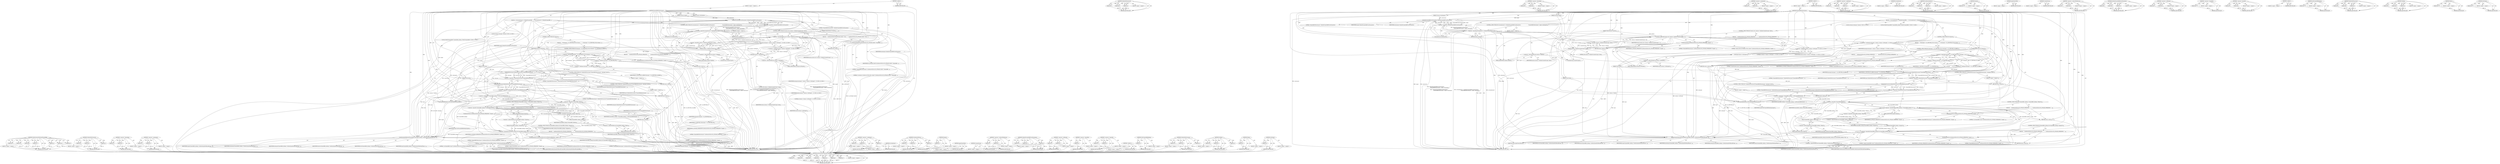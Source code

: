 digraph "GetTarget" {
vulnerable_248 [label=<(METHOD,SetAttachmentForBoundFramebuffer)>];
vulnerable_249 [label=<(PARAM,p1)>];
vulnerable_250 [label=<(PARAM,p2)>];
vulnerable_251 [label=<(PARAM,p3)>];
vulnerable_252 [label=<(PARAM,p4)>];
vulnerable_253 [label=<(PARAM,p5)>];
vulnerable_254 [label=<(PARAM,p6)>];
vulnerable_255 [label=<(PARAM,p7)>];
vulnerable_256 [label=<(BLOCK,&lt;empty&gt;,&lt;empty&gt;)>];
vulnerable_257 [label=<(METHOD_RETURN,ANY)>];
vulnerable_230 [label=<(METHOD,ValidateTexFuncLevel)>];
vulnerable_231 [label=<(PARAM,p1)>];
vulnerable_232 [label=<(PARAM,p2)>];
vulnerable_233 [label=<(PARAM,p3)>];
vulnerable_234 [label=<(BLOCK,&lt;empty&gt;,&lt;empty&gt;)>];
vulnerable_235 [label=<(METHOD_RETURN,ANY)>];
vulnerable_179 [label=<(METHOD,&lt;operator&gt;.logicalAnd)>];
vulnerable_180 [label=<(PARAM,p1)>];
vulnerable_181 [label=<(PARAM,p2)>];
vulnerable_182 [label=<(BLOCK,&lt;empty&gt;,&lt;empty&gt;)>];
vulnerable_183 [label=<(METHOD_RETURN,ANY)>];
vulnerable_204 [label=<(METHOD,&lt;operator&gt;.assignment)>];
vulnerable_205 [label=<(PARAM,p1)>];
vulnerable_206 [label=<(PARAM,p2)>];
vulnerable_207 [label=<(BLOCK,&lt;empty&gt;,&lt;empty&gt;)>];
vulnerable_208 [label=<(METHOD_RETURN,ANY)>];
vulnerable_6 [label=<(METHOD,&lt;global&gt;)<SUB>1</SUB>>];
vulnerable_7 [label=<(BLOCK,&lt;empty&gt;,&lt;empty&gt;)<SUB>1</SUB>>];
vulnerable_8 [label=<(METHOD,framebufferTextureLayer)<SUB>1</SUB>>];
vulnerable_9 [label=<(PARAM,GLenum target)<SUB>1</SUB>>];
vulnerable_10 [label=<(PARAM,GLenum attachment)<SUB>2</SUB>>];
vulnerable_11 [label=<(PARAM,WebGLTexture* texture)<SUB>3</SUB>>];
vulnerable_12 [label=<(PARAM,GLint level)<SUB>4</SUB>>];
vulnerable_13 [label=<(PARAM,GLint layer)<SUB>5</SUB>>];
vulnerable_14 [label=<(BLOCK,{
  if (isContextLost() || !ValidateFramebuffer...,{
  if (isContextLost() || !ValidateFramebuffer...)<SUB>5</SUB>>];
vulnerable_15 [label=<(CONTROL_STRUCTURE,IF,if (isContextLost() || !ValidateFramebufferFuncParameters(
                              &quot;framebufferTextureLayer&quot;, target, attachment)))<SUB>6</SUB>>];
vulnerable_16 [label=<(&lt;operator&gt;.logicalOr,isContextLost() || !ValidateFramebufferFuncPara...)<SUB>6</SUB>>];
vulnerable_17 [label=<(isContextLost,isContextLost())<SUB>6</SUB>>];
vulnerable_18 [label=<(&lt;operator&gt;.logicalNot,!ValidateFramebufferFuncParameters(
           ...)<SUB>6</SUB>>];
vulnerable_19 [label=<(ValidateFramebufferFuncParameters,ValidateFramebufferFuncParameters(
            ...)<SUB>6</SUB>>];
vulnerable_20 [label=<(LITERAL,&quot;framebufferTextureLayer&quot;,ValidateFramebufferFuncParameters(
            ...)<SUB>7</SUB>>];
vulnerable_21 [label=<(IDENTIFIER,target,ValidateFramebufferFuncParameters(
            ...)<SUB>7</SUB>>];
vulnerable_22 [label=<(IDENTIFIER,attachment,ValidateFramebufferFuncParameters(
            ...)<SUB>7</SUB>>];
vulnerable_23 [label=<(BLOCK,&lt;empty&gt;,&lt;empty&gt;)<SUB>8</SUB>>];
vulnerable_24 [label=<(RETURN,return;,return;)<SUB>8</SUB>>];
vulnerable_25 [label=<(CONTROL_STRUCTURE,IF,if (texture &amp;&amp; !texture-&gt;Validate(ContextGroup(), this)))<SUB>9</SUB>>];
vulnerable_26 [label=<(&lt;operator&gt;.logicalAnd,texture &amp;&amp; !texture-&gt;Validate(ContextGroup(), t...)<SUB>9</SUB>>];
vulnerable_27 [label=<(IDENTIFIER,texture,texture &amp;&amp; !texture-&gt;Validate(ContextGroup(), t...)<SUB>9</SUB>>];
vulnerable_28 [label=<(&lt;operator&gt;.logicalNot,!texture-&gt;Validate(ContextGroup(), this))<SUB>9</SUB>>];
vulnerable_29 [label=<(Validate,texture-&gt;Validate(ContextGroup(), this))<SUB>9</SUB>>];
vulnerable_30 [label=<(&lt;operator&gt;.indirectFieldAccess,texture-&gt;Validate)<SUB>9</SUB>>];
vulnerable_31 [label=<(IDENTIFIER,texture,texture-&gt;Validate(ContextGroup(), this))<SUB>9</SUB>>];
vulnerable_32 [label=<(FIELD_IDENTIFIER,Validate,Validate)<SUB>9</SUB>>];
vulnerable_33 [label=<(ContextGroup,ContextGroup())<SUB>9</SUB>>];
vulnerable_34 [label=<(LITERAL,this,texture-&gt;Validate(ContextGroup(), this))<SUB>9</SUB>>];
vulnerable_35 [label=<(BLOCK,{
    SynthesizeGLError(GL_INVALID_VALUE, &quot;fram...,{
    SynthesizeGLError(GL_INVALID_VALUE, &quot;fram...)<SUB>9</SUB>>];
vulnerable_36 [label=<(SynthesizeGLError,SynthesizeGLError(GL_INVALID_VALUE, &quot;framebuffe...)<SUB>10</SUB>>];
vulnerable_37 [label=<(IDENTIFIER,GL_INVALID_VALUE,SynthesizeGLError(GL_INVALID_VALUE, &quot;framebuffe...)<SUB>10</SUB>>];
vulnerable_38 [label=<(LITERAL,&quot;framebufferTextureLayer&quot;,SynthesizeGLError(GL_INVALID_VALUE, &quot;framebuffe...)<SUB>10</SUB>>];
vulnerable_39 [label=<(LITERAL,&quot;no texture or texture not from this context&quot;,SynthesizeGLError(GL_INVALID_VALUE, &quot;framebuffe...)<SUB>11</SUB>>];
vulnerable_40 [label=<(RETURN,return;,return;)<SUB>12</SUB>>];
vulnerable_41 [label="<(LOCAL,GLenum textarget: GLenum)<SUB>14</SUB>>"];
vulnerable_42 [label="<(&lt;operator&gt;.assignment,textarget = texture ? texture-&gt;GetTarget() : 0)<SUB>14</SUB>>"];
vulnerable_43 [label="<(IDENTIFIER,textarget,textarget = texture ? texture-&gt;GetTarget() : 0)<SUB>14</SUB>>"];
vulnerable_44 [label="<(&lt;operator&gt;.conditional,texture ? texture-&gt;GetTarget() : 0)<SUB>14</SUB>>"];
vulnerable_45 [label="<(IDENTIFIER,texture,texture ? texture-&gt;GetTarget() : 0)<SUB>14</SUB>>"];
vulnerable_46 [label=<(GetTarget,texture-&gt;GetTarget())<SUB>14</SUB>>];
vulnerable_47 [label=<(&lt;operator&gt;.indirectFieldAccess,texture-&gt;GetTarget)<SUB>14</SUB>>];
vulnerable_48 [label=<(IDENTIFIER,texture,texture-&gt;GetTarget())<SUB>14</SUB>>];
vulnerable_49 [label=<(FIELD_IDENTIFIER,GetTarget,GetTarget)<SUB>14</SUB>>];
vulnerable_50 [label="<(LITERAL,0,texture ? texture-&gt;GetTarget() : 0)<SUB>14</SUB>>"];
vulnerable_51 [label=<(CONTROL_STRUCTURE,IF,if (texture))<SUB>15</SUB>>];
vulnerable_52 [label=<(IDENTIFIER,texture,if (texture))<SUB>15</SUB>>];
vulnerable_53 [label=<(BLOCK,{
    if (textarget != GL_TEXTURE_3D &amp;&amp; textarg...,{
    if (textarget != GL_TEXTURE_3D &amp;&amp; textarg...)<SUB>15</SUB>>];
vulnerable_54 [label=<(CONTROL_STRUCTURE,IF,if (textarget != GL_TEXTURE_3D &amp;&amp; textarget != GL_TEXTURE_2D_ARRAY))<SUB>16</SUB>>];
vulnerable_55 [label=<(&lt;operator&gt;.logicalAnd,textarget != GL_TEXTURE_3D &amp;&amp; textarget != GL_T...)<SUB>16</SUB>>];
vulnerable_56 [label=<(&lt;operator&gt;.notEquals,textarget != GL_TEXTURE_3D)<SUB>16</SUB>>];
vulnerable_57 [label=<(IDENTIFIER,textarget,textarget != GL_TEXTURE_3D)<SUB>16</SUB>>];
vulnerable_58 [label=<(IDENTIFIER,GL_TEXTURE_3D,textarget != GL_TEXTURE_3D)<SUB>16</SUB>>];
vulnerable_59 [label=<(&lt;operator&gt;.notEquals,textarget != GL_TEXTURE_2D_ARRAY)<SUB>16</SUB>>];
vulnerable_60 [label=<(IDENTIFIER,textarget,textarget != GL_TEXTURE_2D_ARRAY)<SUB>16</SUB>>];
vulnerable_61 [label=<(IDENTIFIER,GL_TEXTURE_2D_ARRAY,textarget != GL_TEXTURE_2D_ARRAY)<SUB>16</SUB>>];
vulnerable_62 [label=<(BLOCK,{
      SynthesizeGLError(GL_INVALID_OPERATION,...,{
      SynthesizeGLError(GL_INVALID_OPERATION,...)<SUB>16</SUB>>];
vulnerable_63 [label=<(SynthesizeGLError,SynthesizeGLError(GL_INVALID_OPERATION, &quot;frameb...)<SUB>17</SUB>>];
vulnerable_64 [label=<(IDENTIFIER,GL_INVALID_OPERATION,SynthesizeGLError(GL_INVALID_OPERATION, &quot;frameb...)<SUB>17</SUB>>];
vulnerable_65 [label=<(LITERAL,&quot;framebufferTextureLayer&quot;,SynthesizeGLError(GL_INVALID_OPERATION, &quot;frameb...)<SUB>17</SUB>>];
vulnerable_66 [label=<(LITERAL,&quot;invalid texture type&quot;,SynthesizeGLError(GL_INVALID_OPERATION, &quot;frameb...)<SUB>18</SUB>>];
vulnerable_67 [label=<(RETURN,return;,return;)<SUB>19</SUB>>];
vulnerable_68 [label=<(CONTROL_STRUCTURE,IF,if (!ValidateTexFuncLayer(&quot;framebufferTextureLayer&quot;, textarget, layer)))<SUB>21</SUB>>];
vulnerable_69 [label=<(&lt;operator&gt;.logicalNot,!ValidateTexFuncLayer(&quot;framebufferTextureLayer&quot;...)<SUB>21</SUB>>];
vulnerable_70 [label=<(ValidateTexFuncLayer,ValidateTexFuncLayer(&quot;framebufferTextureLayer&quot;,...)<SUB>21</SUB>>];
vulnerable_71 [label=<(LITERAL,&quot;framebufferTextureLayer&quot;,ValidateTexFuncLayer(&quot;framebufferTextureLayer&quot;,...)<SUB>21</SUB>>];
vulnerable_72 [label=<(IDENTIFIER,textarget,ValidateTexFuncLayer(&quot;framebufferTextureLayer&quot;,...)<SUB>21</SUB>>];
vulnerable_73 [label=<(IDENTIFIER,layer,ValidateTexFuncLayer(&quot;framebufferTextureLayer&quot;,...)<SUB>21</SUB>>];
vulnerable_74 [label=<(BLOCK,&lt;empty&gt;,&lt;empty&gt;)<SUB>22</SUB>>];
vulnerable_75 [label=<(RETURN,return;,return;)<SUB>22</SUB>>];
vulnerable_76 [label=<(CONTROL_STRUCTURE,IF,if (!ValidateTexFuncLevel(&quot;framebufferTextureLayer&quot;, textarget, level)))<SUB>23</SUB>>];
vulnerable_77 [label=<(&lt;operator&gt;.logicalNot,!ValidateTexFuncLevel(&quot;framebufferTextureLayer&quot;...)<SUB>23</SUB>>];
vulnerable_78 [label=<(ValidateTexFuncLevel,ValidateTexFuncLevel(&quot;framebufferTextureLayer&quot;,...)<SUB>23</SUB>>];
vulnerable_79 [label=<(LITERAL,&quot;framebufferTextureLayer&quot;,ValidateTexFuncLevel(&quot;framebufferTextureLayer&quot;,...)<SUB>23</SUB>>];
vulnerable_80 [label=<(IDENTIFIER,textarget,ValidateTexFuncLevel(&quot;framebufferTextureLayer&quot;,...)<SUB>23</SUB>>];
vulnerable_81 [label=<(IDENTIFIER,level,ValidateTexFuncLevel(&quot;framebufferTextureLayer&quot;,...)<SUB>23</SUB>>];
vulnerable_82 [label=<(BLOCK,&lt;empty&gt;,&lt;empty&gt;)<SUB>24</SUB>>];
vulnerable_83 [label=<(RETURN,return;,return;)<SUB>24</SUB>>];
vulnerable_84 [label="<(LOCAL,WebGLFramebuffer* framebuffer_binding: WebGLFramebuffer*)<SUB>27</SUB>>"];
vulnerable_85 [label=<(&lt;operator&gt;.assignment,* framebuffer_binding = GetFramebufferBinding(t...)<SUB>27</SUB>>];
vulnerable_86 [label=<(IDENTIFIER,framebuffer_binding,* framebuffer_binding = GetFramebufferBinding(t...)<SUB>27</SUB>>];
vulnerable_87 [label=<(GetFramebufferBinding,GetFramebufferBinding(target))<SUB>27</SUB>>];
vulnerable_88 [label=<(IDENTIFIER,target,GetFramebufferBinding(target))<SUB>27</SUB>>];
vulnerable_89 [label=<(CONTROL_STRUCTURE,IF,if (!framebuffer_binding || !framebuffer_binding-&gt;Object()))<SUB>28</SUB>>];
vulnerable_90 [label=<(&lt;operator&gt;.logicalOr,!framebuffer_binding || !framebuffer_binding-&gt;O...)<SUB>28</SUB>>];
vulnerable_91 [label=<(&lt;operator&gt;.logicalNot,!framebuffer_binding)<SUB>28</SUB>>];
vulnerable_92 [label=<(IDENTIFIER,framebuffer_binding,!framebuffer_binding)<SUB>28</SUB>>];
vulnerable_93 [label=<(&lt;operator&gt;.logicalNot,!framebuffer_binding-&gt;Object())<SUB>28</SUB>>];
vulnerable_94 [label=<(Object,framebuffer_binding-&gt;Object())<SUB>28</SUB>>];
vulnerable_95 [label=<(&lt;operator&gt;.indirectFieldAccess,framebuffer_binding-&gt;Object)<SUB>28</SUB>>];
vulnerable_96 [label=<(IDENTIFIER,framebuffer_binding,framebuffer_binding-&gt;Object())<SUB>28</SUB>>];
vulnerable_97 [label=<(FIELD_IDENTIFIER,Object,Object)<SUB>28</SUB>>];
vulnerable_98 [label=<(BLOCK,{
    SynthesizeGLError(GL_INVALID_OPERATION, &quot;...,{
    SynthesizeGLError(GL_INVALID_OPERATION, &quot;...)<SUB>28</SUB>>];
vulnerable_99 [label=<(SynthesizeGLError,SynthesizeGLError(GL_INVALID_OPERATION, &quot;frameb...)<SUB>29</SUB>>];
vulnerable_100 [label=<(IDENTIFIER,GL_INVALID_OPERATION,SynthesizeGLError(GL_INVALID_OPERATION, &quot;frameb...)<SUB>29</SUB>>];
vulnerable_101 [label=<(LITERAL,&quot;framebufferTextureLayer&quot;,SynthesizeGLError(GL_INVALID_OPERATION, &quot;frameb...)<SUB>29</SUB>>];
vulnerable_102 [label=<(LITERAL,&quot;no framebuffer bound&quot;,SynthesizeGLError(GL_INVALID_OPERATION, &quot;frameb...)<SUB>30</SUB>>];
vulnerable_103 [label=<(RETURN,return;,return;)<SUB>31</SUB>>];
vulnerable_104 [label=<(CONTROL_STRUCTURE,IF,if (framebuffer_binding &amp;&amp; framebuffer_binding-&gt;Opaque()))<SUB>33</SUB>>];
vulnerable_105 [label=<(&lt;operator&gt;.logicalAnd,framebuffer_binding &amp;&amp; framebuffer_binding-&gt;Opa...)<SUB>33</SUB>>];
vulnerable_106 [label=<(IDENTIFIER,framebuffer_binding,framebuffer_binding &amp;&amp; framebuffer_binding-&gt;Opa...)<SUB>33</SUB>>];
vulnerable_107 [label=<(Opaque,framebuffer_binding-&gt;Opaque())<SUB>33</SUB>>];
vulnerable_108 [label=<(&lt;operator&gt;.indirectFieldAccess,framebuffer_binding-&gt;Opaque)<SUB>33</SUB>>];
vulnerable_109 [label=<(IDENTIFIER,framebuffer_binding,framebuffer_binding-&gt;Opaque())<SUB>33</SUB>>];
vulnerable_110 [label=<(FIELD_IDENTIFIER,Opaque,Opaque)<SUB>33</SUB>>];
vulnerable_111 [label=<(BLOCK,{
    SynthesizeGLError(GL_INVALID_OPERATION, &quot;...,{
    SynthesizeGLError(GL_INVALID_OPERATION, &quot;...)<SUB>33</SUB>>];
vulnerable_112 [label=<(SynthesizeGLError,SynthesizeGLError(GL_INVALID_OPERATION, &quot;frameb...)<SUB>34</SUB>>];
vulnerable_113 [label=<(IDENTIFIER,GL_INVALID_OPERATION,SynthesizeGLError(GL_INVALID_OPERATION, &quot;frameb...)<SUB>34</SUB>>];
vulnerable_114 [label=<(LITERAL,&quot;framebufferTextureLayer&quot;,SynthesizeGLError(GL_INVALID_OPERATION, &quot;frameb...)<SUB>34</SUB>>];
vulnerable_115 [label=<(LITERAL,&quot;opaque framebuffer bound&quot;,SynthesizeGLError(GL_INVALID_OPERATION, &quot;frameb...)<SUB>35</SUB>>];
vulnerable_116 [label=<(RETURN,return;,return;)<SUB>36</SUB>>];
vulnerable_117 [label=<(SetAttachmentForBoundFramebuffer,framebuffer_binding-&gt;SetAttachmentForBoundFrame...)<SUB>38</SUB>>];
vulnerable_118 [label=<(&lt;operator&gt;.indirectFieldAccess,framebuffer_binding-&gt;SetAttachmentForBoundFrame...)<SUB>38</SUB>>];
vulnerable_119 [label=<(IDENTIFIER,framebuffer_binding,framebuffer_binding-&gt;SetAttachmentForBoundFrame...)<SUB>38</SUB>>];
vulnerable_120 [label=<(FIELD_IDENTIFIER,SetAttachmentForBoundFramebuffer,SetAttachmentForBoundFramebuffer)<SUB>38</SUB>>];
vulnerable_121 [label=<(IDENTIFIER,target,framebuffer_binding-&gt;SetAttachmentForBoundFrame...)<SUB>39</SUB>>];
vulnerable_122 [label=<(IDENTIFIER,attachment,framebuffer_binding-&gt;SetAttachmentForBoundFrame...)<SUB>39</SUB>>];
vulnerable_123 [label=<(IDENTIFIER,textarget,framebuffer_binding-&gt;SetAttachmentForBoundFrame...)<SUB>39</SUB>>];
vulnerable_124 [label=<(IDENTIFIER,texture,framebuffer_binding-&gt;SetAttachmentForBoundFrame...)<SUB>39</SUB>>];
vulnerable_125 [label=<(IDENTIFIER,level,framebuffer_binding-&gt;SetAttachmentForBoundFrame...)<SUB>39</SUB>>];
vulnerable_126 [label=<(IDENTIFIER,layer,framebuffer_binding-&gt;SetAttachmentForBoundFrame...)<SUB>39</SUB>>];
vulnerable_127 [label=<(ApplyStencilTest,ApplyStencilTest())<SUB>40</SUB>>];
vulnerable_128 [label=<(METHOD_RETURN,void)<SUB>1</SUB>>];
vulnerable_130 [label=<(METHOD_RETURN,ANY)<SUB>1</SUB>>];
vulnerable_209 [label=<(METHOD,&lt;operator&gt;.conditional)>];
vulnerable_210 [label=<(PARAM,p1)>];
vulnerable_211 [label=<(PARAM,p2)>];
vulnerable_212 [label=<(PARAM,p3)>];
vulnerable_213 [label=<(BLOCK,&lt;empty&gt;,&lt;empty&gt;)>];
vulnerable_214 [label=<(METHOD_RETURN,ANY)>];
vulnerable_166 [label=<(METHOD,isContextLost)>];
vulnerable_167 [label=<(BLOCK,&lt;empty&gt;,&lt;empty&gt;)>];
vulnerable_168 [label=<(METHOD_RETURN,ANY)>];
vulnerable_198 [label=<(METHOD,SynthesizeGLError)>];
vulnerable_199 [label=<(PARAM,p1)>];
vulnerable_200 [label=<(PARAM,p2)>];
vulnerable_201 [label=<(PARAM,p3)>];
vulnerable_202 [label=<(BLOCK,&lt;empty&gt;,&lt;empty&gt;)>];
vulnerable_203 [label=<(METHOD_RETURN,ANY)>];
vulnerable_244 [label=<(METHOD,Opaque)>];
vulnerable_245 [label=<(PARAM,p1)>];
vulnerable_246 [label=<(BLOCK,&lt;empty&gt;,&lt;empty&gt;)>];
vulnerable_247 [label=<(METHOD_RETURN,ANY)>];
vulnerable_258 [label=<(METHOD,ApplyStencilTest)>];
vulnerable_259 [label=<(BLOCK,&lt;empty&gt;,&lt;empty&gt;)>];
vulnerable_260 [label=<(METHOD_RETURN,ANY)>];
vulnerable_195 [label=<(METHOD,ContextGroup)>];
vulnerable_196 [label=<(BLOCK,&lt;empty&gt;,&lt;empty&gt;)>];
vulnerable_197 [label=<(METHOD_RETURN,ANY)>];
vulnerable_190 [label=<(METHOD,&lt;operator&gt;.indirectFieldAccess)>];
vulnerable_191 [label=<(PARAM,p1)>];
vulnerable_192 [label=<(PARAM,p2)>];
vulnerable_193 [label=<(BLOCK,&lt;empty&gt;,&lt;empty&gt;)>];
vulnerable_194 [label=<(METHOD_RETURN,ANY)>];
vulnerable_173 [label=<(METHOD,ValidateFramebufferFuncParameters)>];
vulnerable_174 [label=<(PARAM,p1)>];
vulnerable_175 [label=<(PARAM,p2)>];
vulnerable_176 [label=<(PARAM,p3)>];
vulnerable_177 [label=<(BLOCK,&lt;empty&gt;,&lt;empty&gt;)>];
vulnerable_178 [label=<(METHOD_RETURN,ANY)>];
vulnerable_219 [label=<(METHOD,&lt;operator&gt;.notEquals)>];
vulnerable_220 [label=<(PARAM,p1)>];
vulnerable_221 [label=<(PARAM,p2)>];
vulnerable_222 [label=<(BLOCK,&lt;empty&gt;,&lt;empty&gt;)>];
vulnerable_223 [label=<(METHOD_RETURN,ANY)>];
vulnerable_169 [label=<(METHOD,&lt;operator&gt;.logicalNot)>];
vulnerable_170 [label=<(PARAM,p1)>];
vulnerable_171 [label=<(BLOCK,&lt;empty&gt;,&lt;empty&gt;)>];
vulnerable_172 [label=<(METHOD_RETURN,ANY)>];
vulnerable_161 [label=<(METHOD,&lt;operator&gt;.logicalOr)>];
vulnerable_162 [label=<(PARAM,p1)>];
vulnerable_163 [label=<(PARAM,p2)>];
vulnerable_164 [label=<(BLOCK,&lt;empty&gt;,&lt;empty&gt;)>];
vulnerable_165 [label=<(METHOD_RETURN,ANY)>];
vulnerable_155 [label=<(METHOD,&lt;global&gt;)<SUB>1</SUB>>];
vulnerable_156 [label=<(BLOCK,&lt;empty&gt;,&lt;empty&gt;)>];
vulnerable_157 [label=<(METHOD_RETURN,ANY)>];
vulnerable_236 [label=<(METHOD,GetFramebufferBinding)>];
vulnerable_237 [label=<(PARAM,p1)>];
vulnerable_238 [label=<(BLOCK,&lt;empty&gt;,&lt;empty&gt;)>];
vulnerable_239 [label=<(METHOD_RETURN,ANY)>];
vulnerable_224 [label=<(METHOD,ValidateTexFuncLayer)>];
vulnerable_225 [label=<(PARAM,p1)>];
vulnerable_226 [label=<(PARAM,p2)>];
vulnerable_227 [label=<(PARAM,p3)>];
vulnerable_228 [label=<(BLOCK,&lt;empty&gt;,&lt;empty&gt;)>];
vulnerable_229 [label=<(METHOD_RETURN,ANY)>];
vulnerable_184 [label=<(METHOD,Validate)>];
vulnerable_185 [label=<(PARAM,p1)>];
vulnerable_186 [label=<(PARAM,p2)>];
vulnerable_187 [label=<(PARAM,p3)>];
vulnerable_188 [label=<(BLOCK,&lt;empty&gt;,&lt;empty&gt;)>];
vulnerable_189 [label=<(METHOD_RETURN,ANY)>];
vulnerable_240 [label=<(METHOD,Object)>];
vulnerable_241 [label=<(PARAM,p1)>];
vulnerable_242 [label=<(BLOCK,&lt;empty&gt;,&lt;empty&gt;)>];
vulnerable_243 [label=<(METHOD_RETURN,ANY)>];
vulnerable_215 [label=<(METHOD,GetTarget)>];
vulnerable_216 [label=<(PARAM,p1)>];
vulnerable_217 [label=<(BLOCK,&lt;empty&gt;,&lt;empty&gt;)>];
vulnerable_218 [label=<(METHOD_RETURN,ANY)>];
fixed_248 [label=<(METHOD,SetAttachmentForBoundFramebuffer)>];
fixed_249 [label=<(PARAM,p1)>];
fixed_250 [label=<(PARAM,p2)>];
fixed_251 [label=<(PARAM,p3)>];
fixed_252 [label=<(PARAM,p4)>];
fixed_253 [label=<(PARAM,p5)>];
fixed_254 [label=<(PARAM,p6)>];
fixed_255 [label=<(PARAM,p7)>];
fixed_256 [label=<(BLOCK,&lt;empty&gt;,&lt;empty&gt;)>];
fixed_257 [label=<(METHOD_RETURN,ANY)>];
fixed_230 [label=<(METHOD,ValidateTexFuncLevel)>];
fixed_231 [label=<(PARAM,p1)>];
fixed_232 [label=<(PARAM,p2)>];
fixed_233 [label=<(PARAM,p3)>];
fixed_234 [label=<(BLOCK,&lt;empty&gt;,&lt;empty&gt;)>];
fixed_235 [label=<(METHOD_RETURN,ANY)>];
fixed_179 [label=<(METHOD,&lt;operator&gt;.logicalAnd)>];
fixed_180 [label=<(PARAM,p1)>];
fixed_181 [label=<(PARAM,p2)>];
fixed_182 [label=<(BLOCK,&lt;empty&gt;,&lt;empty&gt;)>];
fixed_183 [label=<(METHOD_RETURN,ANY)>];
fixed_204 [label=<(METHOD,&lt;operator&gt;.assignment)>];
fixed_205 [label=<(PARAM,p1)>];
fixed_206 [label=<(PARAM,p2)>];
fixed_207 [label=<(BLOCK,&lt;empty&gt;,&lt;empty&gt;)>];
fixed_208 [label=<(METHOD_RETURN,ANY)>];
fixed_6 [label=<(METHOD,&lt;global&gt;)<SUB>1</SUB>>];
fixed_7 [label=<(BLOCK,&lt;empty&gt;,&lt;empty&gt;)<SUB>1</SUB>>];
fixed_8 [label=<(METHOD,framebufferTextureLayer)<SUB>1</SUB>>];
fixed_9 [label=<(PARAM,GLenum target)<SUB>1</SUB>>];
fixed_10 [label=<(PARAM,GLenum attachment)<SUB>2</SUB>>];
fixed_11 [label=<(PARAM,WebGLTexture* texture)<SUB>3</SUB>>];
fixed_12 [label=<(PARAM,GLint level)<SUB>4</SUB>>];
fixed_13 [label=<(PARAM,GLint layer)<SUB>5</SUB>>];
fixed_14 [label=<(BLOCK,{
  if (isContextLost() || !ValidateFramebuffer...,{
  if (isContextLost() || !ValidateFramebuffer...)<SUB>5</SUB>>];
fixed_15 [label=<(CONTROL_STRUCTURE,IF,if (isContextLost() || !ValidateFramebufferFuncParameters(
                              &quot;framebufferTextureLayer&quot;, target, attachment)))<SUB>6</SUB>>];
fixed_16 [label=<(&lt;operator&gt;.logicalOr,isContextLost() || !ValidateFramebufferFuncPara...)<SUB>6</SUB>>];
fixed_17 [label=<(isContextLost,isContextLost())<SUB>6</SUB>>];
fixed_18 [label=<(&lt;operator&gt;.logicalNot,!ValidateFramebufferFuncParameters(
           ...)<SUB>6</SUB>>];
fixed_19 [label=<(ValidateFramebufferFuncParameters,ValidateFramebufferFuncParameters(
            ...)<SUB>6</SUB>>];
fixed_20 [label=<(LITERAL,&quot;framebufferTextureLayer&quot;,ValidateFramebufferFuncParameters(
            ...)<SUB>7</SUB>>];
fixed_21 [label=<(IDENTIFIER,target,ValidateFramebufferFuncParameters(
            ...)<SUB>7</SUB>>];
fixed_22 [label=<(IDENTIFIER,attachment,ValidateFramebufferFuncParameters(
            ...)<SUB>7</SUB>>];
fixed_23 [label=<(BLOCK,&lt;empty&gt;,&lt;empty&gt;)<SUB>8</SUB>>];
fixed_24 [label=<(RETURN,return;,return;)<SUB>8</SUB>>];
fixed_25 [label=<(CONTROL_STRUCTURE,IF,if (texture &amp;&amp; !texture-&gt;Validate(ContextGroup(), this)))<SUB>9</SUB>>];
fixed_26 [label=<(&lt;operator&gt;.logicalAnd,texture &amp;&amp; !texture-&gt;Validate(ContextGroup(), t...)<SUB>9</SUB>>];
fixed_27 [label=<(IDENTIFIER,texture,texture &amp;&amp; !texture-&gt;Validate(ContextGroup(), t...)<SUB>9</SUB>>];
fixed_28 [label=<(&lt;operator&gt;.logicalNot,!texture-&gt;Validate(ContextGroup(), this))<SUB>9</SUB>>];
fixed_29 [label=<(Validate,texture-&gt;Validate(ContextGroup(), this))<SUB>9</SUB>>];
fixed_30 [label=<(&lt;operator&gt;.indirectFieldAccess,texture-&gt;Validate)<SUB>9</SUB>>];
fixed_31 [label=<(IDENTIFIER,texture,texture-&gt;Validate(ContextGroup(), this))<SUB>9</SUB>>];
fixed_32 [label=<(FIELD_IDENTIFIER,Validate,Validate)<SUB>9</SUB>>];
fixed_33 [label=<(ContextGroup,ContextGroup())<SUB>9</SUB>>];
fixed_34 [label=<(LITERAL,this,texture-&gt;Validate(ContextGroup(), this))<SUB>9</SUB>>];
fixed_35 [label=<(BLOCK,{
    SynthesizeGLError(GL_INVALID_OPERATION, &quot;...,{
    SynthesizeGLError(GL_INVALID_OPERATION, &quot;...)<SUB>9</SUB>>];
fixed_36 [label=<(SynthesizeGLError,SynthesizeGLError(GL_INVALID_OPERATION, &quot;frameb...)<SUB>10</SUB>>];
fixed_37 [label=<(IDENTIFIER,GL_INVALID_OPERATION,SynthesizeGLError(GL_INVALID_OPERATION, &quot;frameb...)<SUB>10</SUB>>];
fixed_38 [label=<(LITERAL,&quot;framebufferTextureLayer&quot;,SynthesizeGLError(GL_INVALID_OPERATION, &quot;frameb...)<SUB>10</SUB>>];
fixed_39 [label=<(LITERAL,&quot;texture does not belong to this context&quot;,SynthesizeGLError(GL_INVALID_OPERATION, &quot;frameb...)<SUB>11</SUB>>];
fixed_40 [label=<(RETURN,return;,return;)<SUB>12</SUB>>];
fixed_41 [label="<(LOCAL,GLenum textarget: GLenum)<SUB>14</SUB>>"];
fixed_42 [label="<(&lt;operator&gt;.assignment,textarget = texture ? texture-&gt;GetTarget() : 0)<SUB>14</SUB>>"];
fixed_43 [label="<(IDENTIFIER,textarget,textarget = texture ? texture-&gt;GetTarget() : 0)<SUB>14</SUB>>"];
fixed_44 [label="<(&lt;operator&gt;.conditional,texture ? texture-&gt;GetTarget() : 0)<SUB>14</SUB>>"];
fixed_45 [label="<(IDENTIFIER,texture,texture ? texture-&gt;GetTarget() : 0)<SUB>14</SUB>>"];
fixed_46 [label=<(GetTarget,texture-&gt;GetTarget())<SUB>14</SUB>>];
fixed_47 [label=<(&lt;operator&gt;.indirectFieldAccess,texture-&gt;GetTarget)<SUB>14</SUB>>];
fixed_48 [label=<(IDENTIFIER,texture,texture-&gt;GetTarget())<SUB>14</SUB>>];
fixed_49 [label=<(FIELD_IDENTIFIER,GetTarget,GetTarget)<SUB>14</SUB>>];
fixed_50 [label="<(LITERAL,0,texture ? texture-&gt;GetTarget() : 0)<SUB>14</SUB>>"];
fixed_51 [label=<(CONTROL_STRUCTURE,IF,if (texture))<SUB>15</SUB>>];
fixed_52 [label=<(IDENTIFIER,texture,if (texture))<SUB>15</SUB>>];
fixed_53 [label=<(BLOCK,{
    if (textarget != GL_TEXTURE_3D &amp;&amp; textarg...,{
    if (textarget != GL_TEXTURE_3D &amp;&amp; textarg...)<SUB>15</SUB>>];
fixed_54 [label=<(CONTROL_STRUCTURE,IF,if (textarget != GL_TEXTURE_3D &amp;&amp; textarget != GL_TEXTURE_2D_ARRAY))<SUB>16</SUB>>];
fixed_55 [label=<(&lt;operator&gt;.logicalAnd,textarget != GL_TEXTURE_3D &amp;&amp; textarget != GL_T...)<SUB>16</SUB>>];
fixed_56 [label=<(&lt;operator&gt;.notEquals,textarget != GL_TEXTURE_3D)<SUB>16</SUB>>];
fixed_57 [label=<(IDENTIFIER,textarget,textarget != GL_TEXTURE_3D)<SUB>16</SUB>>];
fixed_58 [label=<(IDENTIFIER,GL_TEXTURE_3D,textarget != GL_TEXTURE_3D)<SUB>16</SUB>>];
fixed_59 [label=<(&lt;operator&gt;.notEquals,textarget != GL_TEXTURE_2D_ARRAY)<SUB>16</SUB>>];
fixed_60 [label=<(IDENTIFIER,textarget,textarget != GL_TEXTURE_2D_ARRAY)<SUB>16</SUB>>];
fixed_61 [label=<(IDENTIFIER,GL_TEXTURE_2D_ARRAY,textarget != GL_TEXTURE_2D_ARRAY)<SUB>16</SUB>>];
fixed_62 [label=<(BLOCK,{
      SynthesizeGLError(GL_INVALID_OPERATION,...,{
      SynthesizeGLError(GL_INVALID_OPERATION,...)<SUB>16</SUB>>];
fixed_63 [label=<(SynthesizeGLError,SynthesizeGLError(GL_INVALID_OPERATION, &quot;frameb...)<SUB>17</SUB>>];
fixed_64 [label=<(IDENTIFIER,GL_INVALID_OPERATION,SynthesizeGLError(GL_INVALID_OPERATION, &quot;frameb...)<SUB>17</SUB>>];
fixed_65 [label=<(LITERAL,&quot;framebufferTextureLayer&quot;,SynthesizeGLError(GL_INVALID_OPERATION, &quot;frameb...)<SUB>17</SUB>>];
fixed_66 [label=<(LITERAL,&quot;invalid texture type&quot;,SynthesizeGLError(GL_INVALID_OPERATION, &quot;frameb...)<SUB>18</SUB>>];
fixed_67 [label=<(RETURN,return;,return;)<SUB>19</SUB>>];
fixed_68 [label=<(CONTROL_STRUCTURE,IF,if (!ValidateTexFuncLayer(&quot;framebufferTextureLayer&quot;, textarget, layer)))<SUB>21</SUB>>];
fixed_69 [label=<(&lt;operator&gt;.logicalNot,!ValidateTexFuncLayer(&quot;framebufferTextureLayer&quot;...)<SUB>21</SUB>>];
fixed_70 [label=<(ValidateTexFuncLayer,ValidateTexFuncLayer(&quot;framebufferTextureLayer&quot;,...)<SUB>21</SUB>>];
fixed_71 [label=<(LITERAL,&quot;framebufferTextureLayer&quot;,ValidateTexFuncLayer(&quot;framebufferTextureLayer&quot;,...)<SUB>21</SUB>>];
fixed_72 [label=<(IDENTIFIER,textarget,ValidateTexFuncLayer(&quot;framebufferTextureLayer&quot;,...)<SUB>21</SUB>>];
fixed_73 [label=<(IDENTIFIER,layer,ValidateTexFuncLayer(&quot;framebufferTextureLayer&quot;,...)<SUB>21</SUB>>];
fixed_74 [label=<(BLOCK,&lt;empty&gt;,&lt;empty&gt;)<SUB>22</SUB>>];
fixed_75 [label=<(RETURN,return;,return;)<SUB>22</SUB>>];
fixed_76 [label=<(CONTROL_STRUCTURE,IF,if (!ValidateTexFuncLevel(&quot;framebufferTextureLayer&quot;, textarget, level)))<SUB>23</SUB>>];
fixed_77 [label=<(&lt;operator&gt;.logicalNot,!ValidateTexFuncLevel(&quot;framebufferTextureLayer&quot;...)<SUB>23</SUB>>];
fixed_78 [label=<(ValidateTexFuncLevel,ValidateTexFuncLevel(&quot;framebufferTextureLayer&quot;,...)<SUB>23</SUB>>];
fixed_79 [label=<(LITERAL,&quot;framebufferTextureLayer&quot;,ValidateTexFuncLevel(&quot;framebufferTextureLayer&quot;,...)<SUB>23</SUB>>];
fixed_80 [label=<(IDENTIFIER,textarget,ValidateTexFuncLevel(&quot;framebufferTextureLayer&quot;,...)<SUB>23</SUB>>];
fixed_81 [label=<(IDENTIFIER,level,ValidateTexFuncLevel(&quot;framebufferTextureLayer&quot;,...)<SUB>23</SUB>>];
fixed_82 [label=<(BLOCK,&lt;empty&gt;,&lt;empty&gt;)<SUB>24</SUB>>];
fixed_83 [label=<(RETURN,return;,return;)<SUB>24</SUB>>];
fixed_84 [label="<(LOCAL,WebGLFramebuffer* framebuffer_binding: WebGLFramebuffer*)<SUB>27</SUB>>"];
fixed_85 [label=<(&lt;operator&gt;.assignment,* framebuffer_binding = GetFramebufferBinding(t...)<SUB>27</SUB>>];
fixed_86 [label=<(IDENTIFIER,framebuffer_binding,* framebuffer_binding = GetFramebufferBinding(t...)<SUB>27</SUB>>];
fixed_87 [label=<(GetFramebufferBinding,GetFramebufferBinding(target))<SUB>27</SUB>>];
fixed_88 [label=<(IDENTIFIER,target,GetFramebufferBinding(target))<SUB>27</SUB>>];
fixed_89 [label=<(CONTROL_STRUCTURE,IF,if (!framebuffer_binding || !framebuffer_binding-&gt;Object()))<SUB>28</SUB>>];
fixed_90 [label=<(&lt;operator&gt;.logicalOr,!framebuffer_binding || !framebuffer_binding-&gt;O...)<SUB>28</SUB>>];
fixed_91 [label=<(&lt;operator&gt;.logicalNot,!framebuffer_binding)<SUB>28</SUB>>];
fixed_92 [label=<(IDENTIFIER,framebuffer_binding,!framebuffer_binding)<SUB>28</SUB>>];
fixed_93 [label=<(&lt;operator&gt;.logicalNot,!framebuffer_binding-&gt;Object())<SUB>28</SUB>>];
fixed_94 [label=<(Object,framebuffer_binding-&gt;Object())<SUB>28</SUB>>];
fixed_95 [label=<(&lt;operator&gt;.indirectFieldAccess,framebuffer_binding-&gt;Object)<SUB>28</SUB>>];
fixed_96 [label=<(IDENTIFIER,framebuffer_binding,framebuffer_binding-&gt;Object())<SUB>28</SUB>>];
fixed_97 [label=<(FIELD_IDENTIFIER,Object,Object)<SUB>28</SUB>>];
fixed_98 [label=<(BLOCK,{
    SynthesizeGLError(GL_INVALID_OPERATION, &quot;...,{
    SynthesizeGLError(GL_INVALID_OPERATION, &quot;...)<SUB>28</SUB>>];
fixed_99 [label=<(SynthesizeGLError,SynthesizeGLError(GL_INVALID_OPERATION, &quot;frameb...)<SUB>29</SUB>>];
fixed_100 [label=<(IDENTIFIER,GL_INVALID_OPERATION,SynthesizeGLError(GL_INVALID_OPERATION, &quot;frameb...)<SUB>29</SUB>>];
fixed_101 [label=<(LITERAL,&quot;framebufferTextureLayer&quot;,SynthesizeGLError(GL_INVALID_OPERATION, &quot;frameb...)<SUB>29</SUB>>];
fixed_102 [label=<(LITERAL,&quot;no framebuffer bound&quot;,SynthesizeGLError(GL_INVALID_OPERATION, &quot;frameb...)<SUB>30</SUB>>];
fixed_103 [label=<(RETURN,return;,return;)<SUB>31</SUB>>];
fixed_104 [label=<(CONTROL_STRUCTURE,IF,if (framebuffer_binding &amp;&amp; framebuffer_binding-&gt;Opaque()))<SUB>33</SUB>>];
fixed_105 [label=<(&lt;operator&gt;.logicalAnd,framebuffer_binding &amp;&amp; framebuffer_binding-&gt;Opa...)<SUB>33</SUB>>];
fixed_106 [label=<(IDENTIFIER,framebuffer_binding,framebuffer_binding &amp;&amp; framebuffer_binding-&gt;Opa...)<SUB>33</SUB>>];
fixed_107 [label=<(Opaque,framebuffer_binding-&gt;Opaque())<SUB>33</SUB>>];
fixed_108 [label=<(&lt;operator&gt;.indirectFieldAccess,framebuffer_binding-&gt;Opaque)<SUB>33</SUB>>];
fixed_109 [label=<(IDENTIFIER,framebuffer_binding,framebuffer_binding-&gt;Opaque())<SUB>33</SUB>>];
fixed_110 [label=<(FIELD_IDENTIFIER,Opaque,Opaque)<SUB>33</SUB>>];
fixed_111 [label=<(BLOCK,{
    SynthesizeGLError(GL_INVALID_OPERATION, &quot;...,{
    SynthesizeGLError(GL_INVALID_OPERATION, &quot;...)<SUB>33</SUB>>];
fixed_112 [label=<(SynthesizeGLError,SynthesizeGLError(GL_INVALID_OPERATION, &quot;frameb...)<SUB>34</SUB>>];
fixed_113 [label=<(IDENTIFIER,GL_INVALID_OPERATION,SynthesizeGLError(GL_INVALID_OPERATION, &quot;frameb...)<SUB>34</SUB>>];
fixed_114 [label=<(LITERAL,&quot;framebufferTextureLayer&quot;,SynthesizeGLError(GL_INVALID_OPERATION, &quot;frameb...)<SUB>34</SUB>>];
fixed_115 [label=<(LITERAL,&quot;opaque framebuffer bound&quot;,SynthesizeGLError(GL_INVALID_OPERATION, &quot;frameb...)<SUB>35</SUB>>];
fixed_116 [label=<(RETURN,return;,return;)<SUB>36</SUB>>];
fixed_117 [label=<(SetAttachmentForBoundFramebuffer,framebuffer_binding-&gt;SetAttachmentForBoundFrame...)<SUB>38</SUB>>];
fixed_118 [label=<(&lt;operator&gt;.indirectFieldAccess,framebuffer_binding-&gt;SetAttachmentForBoundFrame...)<SUB>38</SUB>>];
fixed_119 [label=<(IDENTIFIER,framebuffer_binding,framebuffer_binding-&gt;SetAttachmentForBoundFrame...)<SUB>38</SUB>>];
fixed_120 [label=<(FIELD_IDENTIFIER,SetAttachmentForBoundFramebuffer,SetAttachmentForBoundFramebuffer)<SUB>38</SUB>>];
fixed_121 [label=<(IDENTIFIER,target,framebuffer_binding-&gt;SetAttachmentForBoundFrame...)<SUB>39</SUB>>];
fixed_122 [label=<(IDENTIFIER,attachment,framebuffer_binding-&gt;SetAttachmentForBoundFrame...)<SUB>39</SUB>>];
fixed_123 [label=<(IDENTIFIER,textarget,framebuffer_binding-&gt;SetAttachmentForBoundFrame...)<SUB>39</SUB>>];
fixed_124 [label=<(IDENTIFIER,texture,framebuffer_binding-&gt;SetAttachmentForBoundFrame...)<SUB>39</SUB>>];
fixed_125 [label=<(IDENTIFIER,level,framebuffer_binding-&gt;SetAttachmentForBoundFrame...)<SUB>39</SUB>>];
fixed_126 [label=<(IDENTIFIER,layer,framebuffer_binding-&gt;SetAttachmentForBoundFrame...)<SUB>39</SUB>>];
fixed_127 [label=<(ApplyStencilTest,ApplyStencilTest())<SUB>40</SUB>>];
fixed_128 [label=<(METHOD_RETURN,void)<SUB>1</SUB>>];
fixed_130 [label=<(METHOD_RETURN,ANY)<SUB>1</SUB>>];
fixed_209 [label=<(METHOD,&lt;operator&gt;.conditional)>];
fixed_210 [label=<(PARAM,p1)>];
fixed_211 [label=<(PARAM,p2)>];
fixed_212 [label=<(PARAM,p3)>];
fixed_213 [label=<(BLOCK,&lt;empty&gt;,&lt;empty&gt;)>];
fixed_214 [label=<(METHOD_RETURN,ANY)>];
fixed_166 [label=<(METHOD,isContextLost)>];
fixed_167 [label=<(BLOCK,&lt;empty&gt;,&lt;empty&gt;)>];
fixed_168 [label=<(METHOD_RETURN,ANY)>];
fixed_198 [label=<(METHOD,SynthesizeGLError)>];
fixed_199 [label=<(PARAM,p1)>];
fixed_200 [label=<(PARAM,p2)>];
fixed_201 [label=<(PARAM,p3)>];
fixed_202 [label=<(BLOCK,&lt;empty&gt;,&lt;empty&gt;)>];
fixed_203 [label=<(METHOD_RETURN,ANY)>];
fixed_244 [label=<(METHOD,Opaque)>];
fixed_245 [label=<(PARAM,p1)>];
fixed_246 [label=<(BLOCK,&lt;empty&gt;,&lt;empty&gt;)>];
fixed_247 [label=<(METHOD_RETURN,ANY)>];
fixed_258 [label=<(METHOD,ApplyStencilTest)>];
fixed_259 [label=<(BLOCK,&lt;empty&gt;,&lt;empty&gt;)>];
fixed_260 [label=<(METHOD_RETURN,ANY)>];
fixed_195 [label=<(METHOD,ContextGroup)>];
fixed_196 [label=<(BLOCK,&lt;empty&gt;,&lt;empty&gt;)>];
fixed_197 [label=<(METHOD_RETURN,ANY)>];
fixed_190 [label=<(METHOD,&lt;operator&gt;.indirectFieldAccess)>];
fixed_191 [label=<(PARAM,p1)>];
fixed_192 [label=<(PARAM,p2)>];
fixed_193 [label=<(BLOCK,&lt;empty&gt;,&lt;empty&gt;)>];
fixed_194 [label=<(METHOD_RETURN,ANY)>];
fixed_173 [label=<(METHOD,ValidateFramebufferFuncParameters)>];
fixed_174 [label=<(PARAM,p1)>];
fixed_175 [label=<(PARAM,p2)>];
fixed_176 [label=<(PARAM,p3)>];
fixed_177 [label=<(BLOCK,&lt;empty&gt;,&lt;empty&gt;)>];
fixed_178 [label=<(METHOD_RETURN,ANY)>];
fixed_219 [label=<(METHOD,&lt;operator&gt;.notEquals)>];
fixed_220 [label=<(PARAM,p1)>];
fixed_221 [label=<(PARAM,p2)>];
fixed_222 [label=<(BLOCK,&lt;empty&gt;,&lt;empty&gt;)>];
fixed_223 [label=<(METHOD_RETURN,ANY)>];
fixed_169 [label=<(METHOD,&lt;operator&gt;.logicalNot)>];
fixed_170 [label=<(PARAM,p1)>];
fixed_171 [label=<(BLOCK,&lt;empty&gt;,&lt;empty&gt;)>];
fixed_172 [label=<(METHOD_RETURN,ANY)>];
fixed_161 [label=<(METHOD,&lt;operator&gt;.logicalOr)>];
fixed_162 [label=<(PARAM,p1)>];
fixed_163 [label=<(PARAM,p2)>];
fixed_164 [label=<(BLOCK,&lt;empty&gt;,&lt;empty&gt;)>];
fixed_165 [label=<(METHOD_RETURN,ANY)>];
fixed_155 [label=<(METHOD,&lt;global&gt;)<SUB>1</SUB>>];
fixed_156 [label=<(BLOCK,&lt;empty&gt;,&lt;empty&gt;)>];
fixed_157 [label=<(METHOD_RETURN,ANY)>];
fixed_236 [label=<(METHOD,GetFramebufferBinding)>];
fixed_237 [label=<(PARAM,p1)>];
fixed_238 [label=<(BLOCK,&lt;empty&gt;,&lt;empty&gt;)>];
fixed_239 [label=<(METHOD_RETURN,ANY)>];
fixed_224 [label=<(METHOD,ValidateTexFuncLayer)>];
fixed_225 [label=<(PARAM,p1)>];
fixed_226 [label=<(PARAM,p2)>];
fixed_227 [label=<(PARAM,p3)>];
fixed_228 [label=<(BLOCK,&lt;empty&gt;,&lt;empty&gt;)>];
fixed_229 [label=<(METHOD_RETURN,ANY)>];
fixed_184 [label=<(METHOD,Validate)>];
fixed_185 [label=<(PARAM,p1)>];
fixed_186 [label=<(PARAM,p2)>];
fixed_187 [label=<(PARAM,p3)>];
fixed_188 [label=<(BLOCK,&lt;empty&gt;,&lt;empty&gt;)>];
fixed_189 [label=<(METHOD_RETURN,ANY)>];
fixed_240 [label=<(METHOD,Object)>];
fixed_241 [label=<(PARAM,p1)>];
fixed_242 [label=<(BLOCK,&lt;empty&gt;,&lt;empty&gt;)>];
fixed_243 [label=<(METHOD_RETURN,ANY)>];
fixed_215 [label=<(METHOD,GetTarget)>];
fixed_216 [label=<(PARAM,p1)>];
fixed_217 [label=<(BLOCK,&lt;empty&gt;,&lt;empty&gt;)>];
fixed_218 [label=<(METHOD_RETURN,ANY)>];
vulnerable_248 -> vulnerable_249  [key=0, label="AST: "];
vulnerable_248 -> vulnerable_249  [key=1, label="DDG: "];
vulnerable_248 -> vulnerable_256  [key=0, label="AST: "];
vulnerable_248 -> vulnerable_250  [key=0, label="AST: "];
vulnerable_248 -> vulnerable_250  [key=1, label="DDG: "];
vulnerable_248 -> vulnerable_257  [key=0, label="AST: "];
vulnerable_248 -> vulnerable_257  [key=1, label="CFG: "];
vulnerable_248 -> vulnerable_251  [key=0, label="AST: "];
vulnerable_248 -> vulnerable_251  [key=1, label="DDG: "];
vulnerable_248 -> vulnerable_252  [key=0, label="AST: "];
vulnerable_248 -> vulnerable_252  [key=1, label="DDG: "];
vulnerable_248 -> vulnerable_253  [key=0, label="AST: "];
vulnerable_248 -> vulnerable_253  [key=1, label="DDG: "];
vulnerable_248 -> vulnerable_254  [key=0, label="AST: "];
vulnerable_248 -> vulnerable_254  [key=1, label="DDG: "];
vulnerable_248 -> vulnerable_255  [key=0, label="AST: "];
vulnerable_248 -> vulnerable_255  [key=1, label="DDG: "];
vulnerable_249 -> vulnerable_257  [key=0, label="DDG: p1"];
vulnerable_250 -> vulnerable_257  [key=0, label="DDG: p2"];
vulnerable_251 -> vulnerable_257  [key=0, label="DDG: p3"];
vulnerable_252 -> vulnerable_257  [key=0, label="DDG: p4"];
vulnerable_253 -> vulnerable_257  [key=0, label="DDG: p5"];
vulnerable_254 -> vulnerable_257  [key=0, label="DDG: p6"];
vulnerable_255 -> vulnerable_257  [key=0, label="DDG: p7"];
vulnerable_256 -> fixed_248  [key=0];
vulnerable_257 -> fixed_248  [key=0];
vulnerable_230 -> vulnerable_231  [key=0, label="AST: "];
vulnerable_230 -> vulnerable_231  [key=1, label="DDG: "];
vulnerable_230 -> vulnerable_234  [key=0, label="AST: "];
vulnerable_230 -> vulnerable_232  [key=0, label="AST: "];
vulnerable_230 -> vulnerable_232  [key=1, label="DDG: "];
vulnerable_230 -> vulnerable_235  [key=0, label="AST: "];
vulnerable_230 -> vulnerable_235  [key=1, label="CFG: "];
vulnerable_230 -> vulnerable_233  [key=0, label="AST: "];
vulnerable_230 -> vulnerable_233  [key=1, label="DDG: "];
vulnerable_231 -> vulnerable_235  [key=0, label="DDG: p1"];
vulnerable_232 -> vulnerable_235  [key=0, label="DDG: p2"];
vulnerable_233 -> vulnerable_235  [key=0, label="DDG: p3"];
vulnerable_234 -> fixed_248  [key=0];
vulnerable_235 -> fixed_248  [key=0];
vulnerable_179 -> vulnerable_180  [key=0, label="AST: "];
vulnerable_179 -> vulnerable_180  [key=1, label="DDG: "];
vulnerable_179 -> vulnerable_182  [key=0, label="AST: "];
vulnerable_179 -> vulnerable_181  [key=0, label="AST: "];
vulnerable_179 -> vulnerable_181  [key=1, label="DDG: "];
vulnerable_179 -> vulnerable_183  [key=0, label="AST: "];
vulnerable_179 -> vulnerable_183  [key=1, label="CFG: "];
vulnerable_180 -> vulnerable_183  [key=0, label="DDG: p1"];
vulnerable_181 -> vulnerable_183  [key=0, label="DDG: p2"];
vulnerable_182 -> fixed_248  [key=0];
vulnerable_183 -> fixed_248  [key=0];
vulnerable_204 -> vulnerable_205  [key=0, label="AST: "];
vulnerable_204 -> vulnerable_205  [key=1, label="DDG: "];
vulnerable_204 -> vulnerable_207  [key=0, label="AST: "];
vulnerable_204 -> vulnerable_206  [key=0, label="AST: "];
vulnerable_204 -> vulnerable_206  [key=1, label="DDG: "];
vulnerable_204 -> vulnerable_208  [key=0, label="AST: "];
vulnerable_204 -> vulnerable_208  [key=1, label="CFG: "];
vulnerable_205 -> vulnerable_208  [key=0, label="DDG: p1"];
vulnerable_206 -> vulnerable_208  [key=0, label="DDG: p2"];
vulnerable_207 -> fixed_248  [key=0];
vulnerable_208 -> fixed_248  [key=0];
vulnerable_6 -> vulnerable_7  [key=0, label="AST: "];
vulnerable_6 -> vulnerable_130  [key=0, label="AST: "];
vulnerable_6 -> vulnerable_130  [key=1, label="CFG: "];
vulnerable_7 -> vulnerable_8  [key=0, label="AST: "];
vulnerable_8 -> vulnerable_9  [key=0, label="AST: "];
vulnerable_8 -> vulnerable_9  [key=1, label="DDG: "];
vulnerable_8 -> vulnerable_10  [key=0, label="AST: "];
vulnerable_8 -> vulnerable_10  [key=1, label="DDG: "];
vulnerable_8 -> vulnerable_11  [key=0, label="AST: "];
vulnerable_8 -> vulnerable_11  [key=1, label="DDG: "];
vulnerable_8 -> vulnerable_12  [key=0, label="AST: "];
vulnerable_8 -> vulnerable_12  [key=1, label="DDG: "];
vulnerable_8 -> vulnerable_13  [key=0, label="AST: "];
vulnerable_8 -> vulnerable_13  [key=1, label="DDG: "];
vulnerable_8 -> vulnerable_14  [key=0, label="AST: "];
vulnerable_8 -> vulnerable_128  [key=0, label="AST: "];
vulnerable_8 -> vulnerable_17  [key=0, label="CFG: "];
vulnerable_8 -> vulnerable_42  [key=0, label="DDG: "];
vulnerable_8 -> vulnerable_127  [key=0, label="DDG: "];
vulnerable_8 -> vulnerable_52  [key=0, label="DDG: "];
vulnerable_8 -> vulnerable_117  [key=0, label="DDG: "];
vulnerable_8 -> vulnerable_16  [key=0, label="DDG: "];
vulnerable_8 -> vulnerable_24  [key=0, label="DDG: "];
vulnerable_8 -> vulnerable_26  [key=0, label="DDG: "];
vulnerable_8 -> vulnerable_40  [key=0, label="DDG: "];
vulnerable_8 -> vulnerable_44  [key=0, label="DDG: "];
vulnerable_8 -> vulnerable_87  [key=0, label="DDG: "];
vulnerable_8 -> vulnerable_103  [key=0, label="DDG: "];
vulnerable_8 -> vulnerable_105  [key=0, label="DDG: "];
vulnerable_8 -> vulnerable_116  [key=0, label="DDG: "];
vulnerable_8 -> vulnerable_36  [key=0, label="DDG: "];
vulnerable_8 -> vulnerable_91  [key=0, label="DDG: "];
vulnerable_8 -> vulnerable_99  [key=0, label="DDG: "];
vulnerable_8 -> vulnerable_112  [key=0, label="DDG: "];
vulnerable_8 -> vulnerable_19  [key=0, label="DDG: "];
vulnerable_8 -> vulnerable_29  [key=0, label="DDG: "];
vulnerable_8 -> vulnerable_67  [key=0, label="DDG: "];
vulnerable_8 -> vulnerable_75  [key=0, label="DDG: "];
vulnerable_8 -> vulnerable_83  [key=0, label="DDG: "];
vulnerable_8 -> vulnerable_56  [key=0, label="DDG: "];
vulnerable_8 -> vulnerable_59  [key=0, label="DDG: "];
vulnerable_8 -> vulnerable_63  [key=0, label="DDG: "];
vulnerable_8 -> vulnerable_70  [key=0, label="DDG: "];
vulnerable_8 -> vulnerable_78  [key=0, label="DDG: "];
vulnerable_9 -> vulnerable_128  [key=0, label="DDG: target"];
vulnerable_9 -> vulnerable_87  [key=0, label="DDG: target"];
vulnerable_9 -> vulnerable_19  [key=0, label="DDG: target"];
vulnerable_10 -> vulnerable_128  [key=0, label="DDG: attachment"];
vulnerable_10 -> vulnerable_117  [key=0, label="DDG: attachment"];
vulnerable_10 -> vulnerable_19  [key=0, label="DDG: attachment"];
vulnerable_11 -> vulnerable_128  [key=0, label="DDG: texture"];
vulnerable_11 -> vulnerable_26  [key=0, label="DDG: texture"];
vulnerable_11 -> vulnerable_29  [key=0, label="DDG: texture"];
vulnerable_12 -> vulnerable_128  [key=0, label="DDG: level"];
vulnerable_12 -> vulnerable_117  [key=0, label="DDG: level"];
vulnerable_12 -> vulnerable_78  [key=0, label="DDG: level"];
vulnerable_13 -> vulnerable_128  [key=0, label="DDG: layer"];
vulnerable_13 -> vulnerable_117  [key=0, label="DDG: layer"];
vulnerable_13 -> vulnerable_70  [key=0, label="DDG: layer"];
vulnerable_14 -> vulnerable_15  [key=0, label="AST: "];
vulnerable_14 -> vulnerable_25  [key=0, label="AST: "];
vulnerable_14 -> vulnerable_41  [key=0, label="AST: "];
vulnerable_14 -> vulnerable_42  [key=0, label="AST: "];
vulnerable_14 -> vulnerable_51  [key=0, label="AST: "];
vulnerable_14 -> vulnerable_84  [key=0, label="AST: "];
vulnerable_14 -> vulnerable_85  [key=0, label="AST: "];
vulnerable_14 -> vulnerable_89  [key=0, label="AST: "];
vulnerable_14 -> vulnerable_104  [key=0, label="AST: "];
vulnerable_14 -> vulnerable_117  [key=0, label="AST: "];
vulnerable_14 -> vulnerable_127  [key=0, label="AST: "];
vulnerable_15 -> vulnerable_16  [key=0, label="AST: "];
vulnerable_15 -> vulnerable_23  [key=0, label="AST: "];
vulnerable_16 -> vulnerable_17  [key=0, label="AST: "];
vulnerable_16 -> vulnerable_18  [key=0, label="AST: "];
vulnerable_16 -> vulnerable_24  [key=0, label="CFG: "];
vulnerable_16 -> vulnerable_24  [key=1, label="CDG: "];
vulnerable_16 -> vulnerable_26  [key=0, label="CFG: "];
vulnerable_16 -> vulnerable_26  [key=1, label="CDG: "];
vulnerable_16 -> vulnerable_32  [key=0, label="CFG: "];
vulnerable_16 -> vulnerable_32  [key=1, label="CDG: "];
vulnerable_16 -> vulnerable_128  [key=0, label="DDG: isContextLost()"];
vulnerable_16 -> vulnerable_128  [key=1, label="DDG: !ValidateFramebufferFuncParameters(
                              &quot;framebufferTextureLayer&quot;, target, attachment)"];
vulnerable_16 -> vulnerable_128  [key=2, label="DDG: isContextLost() || !ValidateFramebufferFuncParameters(
                              &quot;framebufferTextureLayer&quot;, target, attachment)"];
vulnerable_16 -> vulnerable_30  [key=0, label="CDG: "];
vulnerable_16 -> vulnerable_28  [key=0, label="CDG: "];
vulnerable_16 -> vulnerable_29  [key=0, label="CDG: "];
vulnerable_16 -> vulnerable_33  [key=0, label="CDG: "];
vulnerable_17 -> vulnerable_16  [key=0, label="CFG: "];
vulnerable_17 -> vulnerable_19  [key=0, label="CFG: "];
vulnerable_17 -> vulnerable_19  [key=1, label="CDG: "];
vulnerable_17 -> vulnerable_18  [key=0, label="CDG: "];
vulnerable_18 -> vulnerable_19  [key=0, label="AST: "];
vulnerable_18 -> vulnerable_16  [key=0, label="CFG: "];
vulnerable_18 -> vulnerable_16  [key=1, label="DDG: ValidateFramebufferFuncParameters(
                              &quot;framebufferTextureLayer&quot;, target, attachment)"];
vulnerable_18 -> vulnerable_128  [key=0, label="DDG: ValidateFramebufferFuncParameters(
                              &quot;framebufferTextureLayer&quot;, target, attachment)"];
vulnerable_19 -> vulnerable_20  [key=0, label="AST: "];
vulnerable_19 -> vulnerable_21  [key=0, label="AST: "];
vulnerable_19 -> vulnerable_22  [key=0, label="AST: "];
vulnerable_19 -> vulnerable_18  [key=0, label="CFG: "];
vulnerable_19 -> vulnerable_18  [key=1, label="DDG: &quot;framebufferTextureLayer&quot;"];
vulnerable_19 -> vulnerable_18  [key=2, label="DDG: target"];
vulnerable_19 -> vulnerable_18  [key=3, label="DDG: attachment"];
vulnerable_19 -> vulnerable_128  [key=0, label="DDG: target"];
vulnerable_19 -> vulnerable_128  [key=1, label="DDG: attachment"];
vulnerable_19 -> vulnerable_117  [key=0, label="DDG: attachment"];
vulnerable_19 -> vulnerable_87  [key=0, label="DDG: target"];
vulnerable_20 -> fixed_248  [key=0];
vulnerable_21 -> fixed_248  [key=0];
vulnerable_22 -> fixed_248  [key=0];
vulnerable_23 -> vulnerable_24  [key=0, label="AST: "];
vulnerable_24 -> vulnerable_128  [key=0, label="CFG: "];
vulnerable_24 -> vulnerable_128  [key=1, label="DDG: &lt;RET&gt;"];
vulnerable_25 -> vulnerable_26  [key=0, label="AST: "];
vulnerable_25 -> vulnerable_35  [key=0, label="AST: "];
vulnerable_26 -> vulnerable_27  [key=0, label="AST: "];
vulnerable_26 -> vulnerable_28  [key=0, label="AST: "];
vulnerable_26 -> vulnerable_36  [key=0, label="CFG: "];
vulnerable_26 -> vulnerable_36  [key=1, label="CDG: "];
vulnerable_26 -> vulnerable_49  [key=0, label="CFG: "];
vulnerable_26 -> vulnerable_49  [key=1, label="CDG: "];
vulnerable_26 -> vulnerable_44  [key=0, label="CFG: "];
vulnerable_26 -> vulnerable_44  [key=1, label="CDG: "];
vulnerable_26 -> vulnerable_46  [key=0, label="DDG: texture"];
vulnerable_26 -> vulnerable_46  [key=1, label="CDG: "];
vulnerable_26 -> vulnerable_42  [key=0, label="CDG: "];
vulnerable_26 -> vulnerable_52  [key=0, label="CDG: "];
vulnerable_26 -> vulnerable_40  [key=0, label="CDG: "];
vulnerable_26 -> vulnerable_47  [key=0, label="CDG: "];
vulnerable_27 -> fixed_248  [key=0];
vulnerable_28 -> vulnerable_29  [key=0, label="AST: "];
vulnerable_28 -> vulnerable_26  [key=0, label="CFG: "];
vulnerable_28 -> vulnerable_26  [key=1, label="DDG: texture-&gt;Validate(ContextGroup(), this)"];
vulnerable_29 -> vulnerable_30  [key=0, label="AST: "];
vulnerable_29 -> vulnerable_33  [key=0, label="AST: "];
vulnerable_29 -> vulnerable_34  [key=0, label="AST: "];
vulnerable_29 -> vulnerable_28  [key=0, label="CFG: "];
vulnerable_29 -> vulnerable_28  [key=1, label="DDG: texture-&gt;Validate"];
vulnerable_29 -> vulnerable_28  [key=2, label="DDG: ContextGroup()"];
vulnerable_29 -> vulnerable_28  [key=3, label="DDG: this"];
vulnerable_29 -> vulnerable_117  [key=0, label="DDG: texture-&gt;Validate"];
vulnerable_29 -> vulnerable_26  [key=0, label="DDG: texture-&gt;Validate"];
vulnerable_30 -> vulnerable_31  [key=0, label="AST: "];
vulnerable_30 -> vulnerable_32  [key=0, label="AST: "];
vulnerable_30 -> vulnerable_33  [key=0, label="CFG: "];
vulnerable_31 -> fixed_248  [key=0];
vulnerable_32 -> vulnerable_30  [key=0, label="CFG: "];
vulnerable_33 -> vulnerable_29  [key=0, label="CFG: "];
vulnerable_34 -> fixed_248  [key=0];
vulnerable_35 -> vulnerable_36  [key=0, label="AST: "];
vulnerable_35 -> vulnerable_40  [key=0, label="AST: "];
vulnerable_36 -> vulnerable_37  [key=0, label="AST: "];
vulnerable_36 -> vulnerable_38  [key=0, label="AST: "];
vulnerable_36 -> vulnerable_39  [key=0, label="AST: "];
vulnerable_36 -> vulnerable_40  [key=0, label="CFG: "];
vulnerable_36 -> vulnerable_128  [key=0, label="DDG: GL_INVALID_VALUE"];
vulnerable_37 -> fixed_248  [key=0];
vulnerable_38 -> fixed_248  [key=0];
vulnerable_39 -> fixed_248  [key=0];
vulnerable_40 -> vulnerable_128  [key=0, label="CFG: "];
vulnerable_40 -> vulnerable_128  [key=1, label="DDG: &lt;RET&gt;"];
vulnerable_41 -> fixed_248  [key=0];
vulnerable_42 -> vulnerable_43  [key=0, label="AST: "];
vulnerable_42 -> vulnerable_44  [key=0, label="AST: "];
vulnerable_42 -> vulnerable_52  [key=0, label="CFG: "];
vulnerable_42 -> vulnerable_117  [key=0, label="DDG: textarget"];
vulnerable_42 -> vulnerable_56  [key=0, label="DDG: textarget"];
vulnerable_43 -> fixed_248  [key=0];
vulnerable_44 -> vulnerable_45  [key=0, label="AST: "];
vulnerable_44 -> vulnerable_46  [key=0, label="AST: "];
vulnerable_44 -> vulnerable_50  [key=0, label="AST: "];
vulnerable_44 -> vulnerable_42  [key=0, label="CFG: "];
vulnerable_45 -> fixed_248  [key=0];
vulnerable_46 -> vulnerable_47  [key=0, label="AST: "];
vulnerable_46 -> vulnerable_44  [key=0, label="CFG: "];
vulnerable_46 -> vulnerable_44  [key=1, label="DDG: texture-&gt;GetTarget"];
vulnerable_46 -> vulnerable_42  [key=0, label="DDG: texture-&gt;GetTarget"];
vulnerable_46 -> vulnerable_117  [key=0, label="DDG: texture-&gt;GetTarget"];
vulnerable_47 -> vulnerable_48  [key=0, label="AST: "];
vulnerable_47 -> vulnerable_49  [key=0, label="AST: "];
vulnerable_47 -> vulnerable_46  [key=0, label="CFG: "];
vulnerable_48 -> fixed_248  [key=0];
vulnerable_49 -> vulnerable_47  [key=0, label="CFG: "];
vulnerable_50 -> fixed_248  [key=0];
vulnerable_51 -> vulnerable_52  [key=0, label="AST: "];
vulnerable_51 -> vulnerable_53  [key=0, label="AST: "];
vulnerable_52 -> vulnerable_56  [key=0, label="CFG: "];
vulnerable_52 -> vulnerable_56  [key=1, label="CDG: "];
vulnerable_52 -> vulnerable_87  [key=0, label="CFG: "];
vulnerable_52 -> vulnerable_87  [key=1, label="CDG: "];
vulnerable_52 -> vulnerable_85  [key=0, label="CDG: "];
vulnerable_52 -> vulnerable_91  [key=0, label="CDG: "];
vulnerable_52 -> vulnerable_90  [key=0, label="CDG: "];
vulnerable_52 -> vulnerable_55  [key=0, label="CDG: "];
vulnerable_53 -> vulnerable_54  [key=0, label="AST: "];
vulnerable_53 -> vulnerable_68  [key=0, label="AST: "];
vulnerable_53 -> vulnerable_76  [key=0, label="AST: "];
vulnerable_54 -> vulnerable_55  [key=0, label="AST: "];
vulnerable_54 -> vulnerable_62  [key=0, label="AST: "];
vulnerable_55 -> vulnerable_56  [key=0, label="AST: "];
vulnerable_55 -> vulnerable_59  [key=0, label="AST: "];
vulnerable_55 -> vulnerable_63  [key=0, label="CFG: "];
vulnerable_55 -> vulnerable_63  [key=1, label="CDG: "];
vulnerable_55 -> vulnerable_70  [key=0, label="CFG: "];
vulnerable_55 -> vulnerable_70  [key=1, label="CDG: "];
vulnerable_55 -> vulnerable_69  [key=0, label="CDG: "];
vulnerable_55 -> vulnerable_67  [key=0, label="CDG: "];
vulnerable_56 -> vulnerable_57  [key=0, label="AST: "];
vulnerable_56 -> vulnerable_58  [key=0, label="AST: "];
vulnerable_56 -> vulnerable_55  [key=0, label="CFG: "];
vulnerable_56 -> vulnerable_55  [key=1, label="DDG: textarget"];
vulnerable_56 -> vulnerable_55  [key=2, label="DDG: GL_TEXTURE_3D"];
vulnerable_56 -> vulnerable_59  [key=0, label="CFG: "];
vulnerable_56 -> vulnerable_59  [key=1, label="DDG: textarget"];
vulnerable_56 -> vulnerable_59  [key=2, label="CDG: "];
vulnerable_56 -> vulnerable_128  [key=0, label="DDG: GL_TEXTURE_3D"];
vulnerable_56 -> vulnerable_70  [key=0, label="DDG: textarget"];
vulnerable_57 -> fixed_248  [key=0];
vulnerable_58 -> fixed_248  [key=0];
vulnerable_59 -> vulnerable_60  [key=0, label="AST: "];
vulnerable_59 -> vulnerable_61  [key=0, label="AST: "];
vulnerable_59 -> vulnerable_55  [key=0, label="CFG: "];
vulnerable_59 -> vulnerable_55  [key=1, label="DDG: textarget"];
vulnerable_59 -> vulnerable_55  [key=2, label="DDG: GL_TEXTURE_2D_ARRAY"];
vulnerable_59 -> vulnerable_128  [key=0, label="DDG: GL_TEXTURE_2D_ARRAY"];
vulnerable_59 -> vulnerable_70  [key=0, label="DDG: textarget"];
vulnerable_60 -> fixed_248  [key=0];
vulnerable_61 -> fixed_248  [key=0];
vulnerable_62 -> vulnerable_63  [key=0, label="AST: "];
vulnerable_62 -> vulnerable_67  [key=0, label="AST: "];
vulnerable_63 -> vulnerable_64  [key=0, label="AST: "];
vulnerable_63 -> vulnerable_65  [key=0, label="AST: "];
vulnerable_63 -> vulnerable_66  [key=0, label="AST: "];
vulnerable_63 -> vulnerable_67  [key=0, label="CFG: "];
vulnerable_64 -> fixed_248  [key=0];
vulnerable_65 -> fixed_248  [key=0];
vulnerable_66 -> fixed_248  [key=0];
vulnerable_67 -> vulnerable_128  [key=0, label="CFG: "];
vulnerable_67 -> vulnerable_128  [key=1, label="DDG: &lt;RET&gt;"];
vulnerable_68 -> vulnerable_69  [key=0, label="AST: "];
vulnerable_68 -> vulnerable_74  [key=0, label="AST: "];
vulnerable_69 -> vulnerable_70  [key=0, label="AST: "];
vulnerable_69 -> vulnerable_75  [key=0, label="CFG: "];
vulnerable_69 -> vulnerable_75  [key=1, label="CDG: "];
vulnerable_69 -> vulnerable_78  [key=0, label="CFG: "];
vulnerable_69 -> vulnerable_78  [key=1, label="CDG: "];
vulnerable_69 -> vulnerable_77  [key=0, label="CDG: "];
vulnerable_70 -> vulnerable_71  [key=0, label="AST: "];
vulnerable_70 -> vulnerable_72  [key=0, label="AST: "];
vulnerable_70 -> vulnerable_73  [key=0, label="AST: "];
vulnerable_70 -> vulnerable_69  [key=0, label="CFG: "];
vulnerable_70 -> vulnerable_69  [key=1, label="DDG: &quot;framebufferTextureLayer&quot;"];
vulnerable_70 -> vulnerable_69  [key=2, label="DDG: textarget"];
vulnerable_70 -> vulnerable_69  [key=3, label="DDG: layer"];
vulnerable_70 -> vulnerable_117  [key=0, label="DDG: layer"];
vulnerable_70 -> vulnerable_78  [key=0, label="DDG: textarget"];
vulnerable_71 -> fixed_248  [key=0];
vulnerable_72 -> fixed_248  [key=0];
vulnerable_73 -> fixed_248  [key=0];
vulnerable_74 -> vulnerable_75  [key=0, label="AST: "];
vulnerable_75 -> vulnerable_128  [key=0, label="CFG: "];
vulnerable_75 -> vulnerable_128  [key=1, label="DDG: &lt;RET&gt;"];
vulnerable_76 -> vulnerable_77  [key=0, label="AST: "];
vulnerable_76 -> vulnerable_82  [key=0, label="AST: "];
vulnerable_77 -> vulnerable_78  [key=0, label="AST: "];
vulnerable_77 -> vulnerable_83  [key=0, label="CFG: "];
vulnerable_77 -> vulnerable_83  [key=1, label="CDG: "];
vulnerable_77 -> vulnerable_87  [key=0, label="CFG: "];
vulnerable_77 -> vulnerable_87  [key=1, label="CDG: "];
vulnerable_77 -> vulnerable_85  [key=0, label="CDG: "];
vulnerable_77 -> vulnerable_91  [key=0, label="CDG: "];
vulnerable_77 -> vulnerable_90  [key=0, label="CDG: "];
vulnerable_78 -> vulnerable_79  [key=0, label="AST: "];
vulnerable_78 -> vulnerable_80  [key=0, label="AST: "];
vulnerable_78 -> vulnerable_81  [key=0, label="AST: "];
vulnerable_78 -> vulnerable_77  [key=0, label="CFG: "];
vulnerable_78 -> vulnerable_77  [key=1, label="DDG: &quot;framebufferTextureLayer&quot;"];
vulnerable_78 -> vulnerable_77  [key=2, label="DDG: textarget"];
vulnerable_78 -> vulnerable_77  [key=3, label="DDG: level"];
vulnerable_78 -> vulnerable_117  [key=0, label="DDG: textarget"];
vulnerable_78 -> vulnerable_117  [key=1, label="DDG: level"];
vulnerable_79 -> fixed_248  [key=0];
vulnerable_80 -> fixed_248  [key=0];
vulnerable_81 -> fixed_248  [key=0];
vulnerable_82 -> vulnerable_83  [key=0, label="AST: "];
vulnerable_83 -> vulnerable_128  [key=0, label="CFG: "];
vulnerable_83 -> vulnerable_128  [key=1, label="DDG: &lt;RET&gt;"];
vulnerable_84 -> fixed_248  [key=0];
vulnerable_85 -> vulnerable_86  [key=0, label="AST: "];
vulnerable_85 -> vulnerable_87  [key=0, label="AST: "];
vulnerable_85 -> vulnerable_91  [key=0, label="CFG: "];
vulnerable_85 -> vulnerable_91  [key=1, label="DDG: framebuffer_binding"];
vulnerable_86 -> fixed_248  [key=0];
vulnerable_87 -> vulnerable_88  [key=0, label="AST: "];
vulnerable_87 -> vulnerable_85  [key=0, label="CFG: "];
vulnerable_87 -> vulnerable_85  [key=1, label="DDG: target"];
vulnerable_87 -> vulnerable_117  [key=0, label="DDG: target"];
vulnerable_88 -> fixed_248  [key=0];
vulnerable_89 -> vulnerable_90  [key=0, label="AST: "];
vulnerable_89 -> vulnerable_98  [key=0, label="AST: "];
vulnerable_90 -> vulnerable_91  [key=0, label="AST: "];
vulnerable_90 -> vulnerable_93  [key=0, label="AST: "];
vulnerable_90 -> vulnerable_99  [key=0, label="CFG: "];
vulnerable_90 -> vulnerable_99  [key=1, label="CDG: "];
vulnerable_90 -> vulnerable_105  [key=0, label="CFG: "];
vulnerable_90 -> vulnerable_105  [key=1, label="CDG: "];
vulnerable_90 -> vulnerable_110  [key=0, label="CFG: "];
vulnerable_90 -> vulnerable_110  [key=1, label="CDG: "];
vulnerable_90 -> vulnerable_103  [key=0, label="CDG: "];
vulnerable_90 -> vulnerable_107  [key=0, label="CDG: "];
vulnerable_90 -> vulnerable_108  [key=0, label="CDG: "];
vulnerable_91 -> vulnerable_92  [key=0, label="AST: "];
vulnerable_91 -> vulnerable_90  [key=0, label="CFG: "];
vulnerable_91 -> vulnerable_90  [key=1, label="DDG: framebuffer_binding"];
vulnerable_91 -> vulnerable_97  [key=0, label="CFG: "];
vulnerable_91 -> vulnerable_97  [key=1, label="CDG: "];
vulnerable_91 -> vulnerable_105  [key=0, label="DDG: framebuffer_binding"];
vulnerable_91 -> vulnerable_107  [key=0, label="DDG: framebuffer_binding"];
vulnerable_91 -> vulnerable_94  [key=0, label="DDG: framebuffer_binding"];
vulnerable_91 -> vulnerable_94  [key=1, label="CDG: "];
vulnerable_91 -> vulnerable_95  [key=0, label="CDG: "];
vulnerable_91 -> vulnerable_93  [key=0, label="CDG: "];
vulnerable_92 -> fixed_248  [key=0];
vulnerable_93 -> vulnerable_94  [key=0, label="AST: "];
vulnerable_93 -> vulnerable_90  [key=0, label="CFG: "];
vulnerable_93 -> vulnerable_90  [key=1, label="DDG: framebuffer_binding-&gt;Object()"];
vulnerable_94 -> vulnerable_95  [key=0, label="AST: "];
vulnerable_94 -> vulnerable_93  [key=0, label="CFG: "];
vulnerable_94 -> vulnerable_93  [key=1, label="DDG: framebuffer_binding-&gt;Object"];
vulnerable_94 -> vulnerable_105  [key=0, label="DDG: framebuffer_binding-&gt;Object"];
vulnerable_95 -> vulnerable_96  [key=0, label="AST: "];
vulnerable_95 -> vulnerable_97  [key=0, label="AST: "];
vulnerable_95 -> vulnerable_94  [key=0, label="CFG: "];
vulnerable_96 -> fixed_248  [key=0];
vulnerable_97 -> vulnerable_95  [key=0, label="CFG: "];
vulnerable_98 -> vulnerable_99  [key=0, label="AST: "];
vulnerable_98 -> vulnerable_103  [key=0, label="AST: "];
vulnerable_99 -> vulnerable_100  [key=0, label="AST: "];
vulnerable_99 -> vulnerable_101  [key=0, label="AST: "];
vulnerable_99 -> vulnerable_102  [key=0, label="AST: "];
vulnerable_99 -> vulnerable_103  [key=0, label="CFG: "];
vulnerable_100 -> fixed_248  [key=0];
vulnerable_101 -> fixed_248  [key=0];
vulnerable_102 -> fixed_248  [key=0];
vulnerable_103 -> vulnerable_128  [key=0, label="CFG: "];
vulnerable_103 -> vulnerable_128  [key=1, label="DDG: &lt;RET&gt;"];
vulnerable_104 -> vulnerable_105  [key=0, label="AST: "];
vulnerable_104 -> vulnerable_111  [key=0, label="AST: "];
vulnerable_105 -> vulnerable_106  [key=0, label="AST: "];
vulnerable_105 -> vulnerable_107  [key=0, label="AST: "];
vulnerable_105 -> vulnerable_112  [key=0, label="CFG: "];
vulnerable_105 -> vulnerable_112  [key=1, label="CDG: "];
vulnerable_105 -> vulnerable_120  [key=0, label="CFG: "];
vulnerable_105 -> vulnerable_120  [key=1, label="CDG: "];
vulnerable_105 -> vulnerable_117  [key=0, label="DDG: framebuffer_binding"];
vulnerable_105 -> vulnerable_117  [key=1, label="CDG: "];
vulnerable_105 -> vulnerable_116  [key=0, label="CDG: "];
vulnerable_105 -> vulnerable_118  [key=0, label="CDG: "];
vulnerable_105 -> vulnerable_127  [key=0, label="CDG: "];
vulnerable_106 -> fixed_248  [key=0];
vulnerable_107 -> vulnerable_108  [key=0, label="AST: "];
vulnerable_107 -> vulnerable_105  [key=0, label="CFG: "];
vulnerable_107 -> vulnerable_105  [key=1, label="DDG: framebuffer_binding-&gt;Opaque"];
vulnerable_108 -> vulnerable_109  [key=0, label="AST: "];
vulnerable_108 -> vulnerable_110  [key=0, label="AST: "];
vulnerable_108 -> vulnerable_107  [key=0, label="CFG: "];
vulnerable_109 -> fixed_248  [key=0];
vulnerable_110 -> vulnerable_108  [key=0, label="CFG: "];
vulnerable_111 -> vulnerable_112  [key=0, label="AST: "];
vulnerable_111 -> vulnerable_116  [key=0, label="AST: "];
vulnerable_112 -> vulnerable_113  [key=0, label="AST: "];
vulnerable_112 -> vulnerable_114  [key=0, label="AST: "];
vulnerable_112 -> vulnerable_115  [key=0, label="AST: "];
vulnerable_112 -> vulnerable_116  [key=0, label="CFG: "];
vulnerable_113 -> fixed_248  [key=0];
vulnerable_114 -> fixed_248  [key=0];
vulnerable_115 -> fixed_248  [key=0];
vulnerable_116 -> vulnerable_128  [key=0, label="CFG: "];
vulnerable_116 -> vulnerable_128  [key=1, label="DDG: &lt;RET&gt;"];
vulnerable_117 -> vulnerable_118  [key=0, label="AST: "];
vulnerable_117 -> vulnerable_121  [key=0, label="AST: "];
vulnerable_117 -> vulnerable_122  [key=0, label="AST: "];
vulnerable_117 -> vulnerable_123  [key=0, label="AST: "];
vulnerable_117 -> vulnerable_124  [key=0, label="AST: "];
vulnerable_117 -> vulnerable_125  [key=0, label="AST: "];
vulnerable_117 -> vulnerable_126  [key=0, label="AST: "];
vulnerable_117 -> vulnerable_127  [key=0, label="CFG: "];
vulnerable_118 -> vulnerable_119  [key=0, label="AST: "];
vulnerable_118 -> vulnerable_120  [key=0, label="AST: "];
vulnerable_118 -> vulnerable_117  [key=0, label="CFG: "];
vulnerable_119 -> fixed_248  [key=0];
vulnerable_120 -> vulnerable_118  [key=0, label="CFG: "];
vulnerable_121 -> fixed_248  [key=0];
vulnerable_122 -> fixed_248  [key=0];
vulnerable_123 -> fixed_248  [key=0];
vulnerable_124 -> fixed_248  [key=0];
vulnerable_125 -> fixed_248  [key=0];
vulnerable_126 -> fixed_248  [key=0];
vulnerable_127 -> vulnerable_128  [key=0, label="CFG: "];
vulnerable_128 -> fixed_248  [key=0];
vulnerable_130 -> fixed_248  [key=0];
vulnerable_209 -> vulnerable_210  [key=0, label="AST: "];
vulnerable_209 -> vulnerable_210  [key=1, label="DDG: "];
vulnerable_209 -> vulnerable_213  [key=0, label="AST: "];
vulnerable_209 -> vulnerable_211  [key=0, label="AST: "];
vulnerable_209 -> vulnerable_211  [key=1, label="DDG: "];
vulnerable_209 -> vulnerable_214  [key=0, label="AST: "];
vulnerable_209 -> vulnerable_214  [key=1, label="CFG: "];
vulnerable_209 -> vulnerable_212  [key=0, label="AST: "];
vulnerable_209 -> vulnerable_212  [key=1, label="DDG: "];
vulnerable_210 -> vulnerable_214  [key=0, label="DDG: p1"];
vulnerable_211 -> vulnerable_214  [key=0, label="DDG: p2"];
vulnerable_212 -> vulnerable_214  [key=0, label="DDG: p3"];
vulnerable_213 -> fixed_248  [key=0];
vulnerable_214 -> fixed_248  [key=0];
vulnerable_166 -> vulnerable_167  [key=0, label="AST: "];
vulnerable_166 -> vulnerable_168  [key=0, label="AST: "];
vulnerable_166 -> vulnerable_168  [key=1, label="CFG: "];
vulnerable_167 -> fixed_248  [key=0];
vulnerable_168 -> fixed_248  [key=0];
vulnerable_198 -> vulnerable_199  [key=0, label="AST: "];
vulnerable_198 -> vulnerable_199  [key=1, label="DDG: "];
vulnerable_198 -> vulnerable_202  [key=0, label="AST: "];
vulnerable_198 -> vulnerable_200  [key=0, label="AST: "];
vulnerable_198 -> vulnerable_200  [key=1, label="DDG: "];
vulnerable_198 -> vulnerable_203  [key=0, label="AST: "];
vulnerable_198 -> vulnerable_203  [key=1, label="CFG: "];
vulnerable_198 -> vulnerable_201  [key=0, label="AST: "];
vulnerable_198 -> vulnerable_201  [key=1, label="DDG: "];
vulnerable_199 -> vulnerable_203  [key=0, label="DDG: p1"];
vulnerable_200 -> vulnerable_203  [key=0, label="DDG: p2"];
vulnerable_201 -> vulnerable_203  [key=0, label="DDG: p3"];
vulnerable_202 -> fixed_248  [key=0];
vulnerable_203 -> fixed_248  [key=0];
vulnerable_244 -> vulnerable_245  [key=0, label="AST: "];
vulnerable_244 -> vulnerable_245  [key=1, label="DDG: "];
vulnerable_244 -> vulnerable_246  [key=0, label="AST: "];
vulnerable_244 -> vulnerable_247  [key=0, label="AST: "];
vulnerable_244 -> vulnerable_247  [key=1, label="CFG: "];
vulnerable_245 -> vulnerable_247  [key=0, label="DDG: p1"];
vulnerable_246 -> fixed_248  [key=0];
vulnerable_247 -> fixed_248  [key=0];
vulnerable_258 -> vulnerable_259  [key=0, label="AST: "];
vulnerable_258 -> vulnerable_260  [key=0, label="AST: "];
vulnerable_258 -> vulnerable_260  [key=1, label="CFG: "];
vulnerable_259 -> fixed_248  [key=0];
vulnerable_260 -> fixed_248  [key=0];
vulnerable_195 -> vulnerable_196  [key=0, label="AST: "];
vulnerable_195 -> vulnerable_197  [key=0, label="AST: "];
vulnerable_195 -> vulnerable_197  [key=1, label="CFG: "];
vulnerable_196 -> fixed_248  [key=0];
vulnerable_197 -> fixed_248  [key=0];
vulnerable_190 -> vulnerable_191  [key=0, label="AST: "];
vulnerable_190 -> vulnerable_191  [key=1, label="DDG: "];
vulnerable_190 -> vulnerable_193  [key=0, label="AST: "];
vulnerable_190 -> vulnerable_192  [key=0, label="AST: "];
vulnerable_190 -> vulnerable_192  [key=1, label="DDG: "];
vulnerable_190 -> vulnerable_194  [key=0, label="AST: "];
vulnerable_190 -> vulnerable_194  [key=1, label="CFG: "];
vulnerable_191 -> vulnerable_194  [key=0, label="DDG: p1"];
vulnerable_192 -> vulnerable_194  [key=0, label="DDG: p2"];
vulnerable_193 -> fixed_248  [key=0];
vulnerable_194 -> fixed_248  [key=0];
vulnerable_173 -> vulnerable_174  [key=0, label="AST: "];
vulnerable_173 -> vulnerable_174  [key=1, label="DDG: "];
vulnerable_173 -> vulnerable_177  [key=0, label="AST: "];
vulnerable_173 -> vulnerable_175  [key=0, label="AST: "];
vulnerable_173 -> vulnerable_175  [key=1, label="DDG: "];
vulnerable_173 -> vulnerable_178  [key=0, label="AST: "];
vulnerable_173 -> vulnerable_178  [key=1, label="CFG: "];
vulnerable_173 -> vulnerable_176  [key=0, label="AST: "];
vulnerable_173 -> vulnerable_176  [key=1, label="DDG: "];
vulnerable_174 -> vulnerable_178  [key=0, label="DDG: p1"];
vulnerable_175 -> vulnerable_178  [key=0, label="DDG: p2"];
vulnerable_176 -> vulnerable_178  [key=0, label="DDG: p3"];
vulnerable_177 -> fixed_248  [key=0];
vulnerable_178 -> fixed_248  [key=0];
vulnerable_219 -> vulnerable_220  [key=0, label="AST: "];
vulnerable_219 -> vulnerable_220  [key=1, label="DDG: "];
vulnerable_219 -> vulnerable_222  [key=0, label="AST: "];
vulnerable_219 -> vulnerable_221  [key=0, label="AST: "];
vulnerable_219 -> vulnerable_221  [key=1, label="DDG: "];
vulnerable_219 -> vulnerable_223  [key=0, label="AST: "];
vulnerable_219 -> vulnerable_223  [key=1, label="CFG: "];
vulnerable_220 -> vulnerable_223  [key=0, label="DDG: p1"];
vulnerable_221 -> vulnerable_223  [key=0, label="DDG: p2"];
vulnerable_222 -> fixed_248  [key=0];
vulnerable_223 -> fixed_248  [key=0];
vulnerable_169 -> vulnerable_170  [key=0, label="AST: "];
vulnerable_169 -> vulnerable_170  [key=1, label="DDG: "];
vulnerable_169 -> vulnerable_171  [key=0, label="AST: "];
vulnerable_169 -> vulnerable_172  [key=0, label="AST: "];
vulnerable_169 -> vulnerable_172  [key=1, label="CFG: "];
vulnerable_170 -> vulnerable_172  [key=0, label="DDG: p1"];
vulnerable_171 -> fixed_248  [key=0];
vulnerable_172 -> fixed_248  [key=0];
vulnerable_161 -> vulnerable_162  [key=0, label="AST: "];
vulnerable_161 -> vulnerable_162  [key=1, label="DDG: "];
vulnerable_161 -> vulnerable_164  [key=0, label="AST: "];
vulnerable_161 -> vulnerable_163  [key=0, label="AST: "];
vulnerable_161 -> vulnerable_163  [key=1, label="DDG: "];
vulnerable_161 -> vulnerable_165  [key=0, label="AST: "];
vulnerable_161 -> vulnerable_165  [key=1, label="CFG: "];
vulnerable_162 -> vulnerable_165  [key=0, label="DDG: p1"];
vulnerable_163 -> vulnerable_165  [key=0, label="DDG: p2"];
vulnerable_164 -> fixed_248  [key=0];
vulnerable_165 -> fixed_248  [key=0];
vulnerable_155 -> vulnerable_156  [key=0, label="AST: "];
vulnerable_155 -> vulnerable_157  [key=0, label="AST: "];
vulnerable_155 -> vulnerable_157  [key=1, label="CFG: "];
vulnerable_156 -> fixed_248  [key=0];
vulnerable_157 -> fixed_248  [key=0];
vulnerable_236 -> vulnerable_237  [key=0, label="AST: "];
vulnerable_236 -> vulnerable_237  [key=1, label="DDG: "];
vulnerable_236 -> vulnerable_238  [key=0, label="AST: "];
vulnerable_236 -> vulnerable_239  [key=0, label="AST: "];
vulnerable_236 -> vulnerable_239  [key=1, label="CFG: "];
vulnerable_237 -> vulnerable_239  [key=0, label="DDG: p1"];
vulnerable_238 -> fixed_248  [key=0];
vulnerable_239 -> fixed_248  [key=0];
vulnerable_224 -> vulnerable_225  [key=0, label="AST: "];
vulnerable_224 -> vulnerable_225  [key=1, label="DDG: "];
vulnerable_224 -> vulnerable_228  [key=0, label="AST: "];
vulnerable_224 -> vulnerable_226  [key=0, label="AST: "];
vulnerable_224 -> vulnerable_226  [key=1, label="DDG: "];
vulnerable_224 -> vulnerable_229  [key=0, label="AST: "];
vulnerable_224 -> vulnerable_229  [key=1, label="CFG: "];
vulnerable_224 -> vulnerable_227  [key=0, label="AST: "];
vulnerable_224 -> vulnerable_227  [key=1, label="DDG: "];
vulnerable_225 -> vulnerable_229  [key=0, label="DDG: p1"];
vulnerable_226 -> vulnerable_229  [key=0, label="DDG: p2"];
vulnerable_227 -> vulnerable_229  [key=0, label="DDG: p3"];
vulnerable_228 -> fixed_248  [key=0];
vulnerable_229 -> fixed_248  [key=0];
vulnerable_184 -> vulnerable_185  [key=0, label="AST: "];
vulnerable_184 -> vulnerable_185  [key=1, label="DDG: "];
vulnerable_184 -> vulnerable_188  [key=0, label="AST: "];
vulnerable_184 -> vulnerable_186  [key=0, label="AST: "];
vulnerable_184 -> vulnerable_186  [key=1, label="DDG: "];
vulnerable_184 -> vulnerable_189  [key=0, label="AST: "];
vulnerable_184 -> vulnerable_189  [key=1, label="CFG: "];
vulnerable_184 -> vulnerable_187  [key=0, label="AST: "];
vulnerable_184 -> vulnerable_187  [key=1, label="DDG: "];
vulnerable_185 -> vulnerable_189  [key=0, label="DDG: p1"];
vulnerable_186 -> vulnerable_189  [key=0, label="DDG: p2"];
vulnerable_187 -> vulnerable_189  [key=0, label="DDG: p3"];
vulnerable_188 -> fixed_248  [key=0];
vulnerable_189 -> fixed_248  [key=0];
vulnerable_240 -> vulnerable_241  [key=0, label="AST: "];
vulnerable_240 -> vulnerable_241  [key=1, label="DDG: "];
vulnerable_240 -> vulnerable_242  [key=0, label="AST: "];
vulnerable_240 -> vulnerable_243  [key=0, label="AST: "];
vulnerable_240 -> vulnerable_243  [key=1, label="CFG: "];
vulnerable_241 -> vulnerable_243  [key=0, label="DDG: p1"];
vulnerable_242 -> fixed_248  [key=0];
vulnerable_243 -> fixed_248  [key=0];
vulnerable_215 -> vulnerable_216  [key=0, label="AST: "];
vulnerable_215 -> vulnerable_216  [key=1, label="DDG: "];
vulnerable_215 -> vulnerable_217  [key=0, label="AST: "];
vulnerable_215 -> vulnerable_218  [key=0, label="AST: "];
vulnerable_215 -> vulnerable_218  [key=1, label="CFG: "];
vulnerable_216 -> vulnerable_218  [key=0, label="DDG: p1"];
vulnerable_217 -> fixed_248  [key=0];
vulnerable_218 -> fixed_248  [key=0];
fixed_248 -> fixed_249  [key=0, label="AST: "];
fixed_248 -> fixed_249  [key=1, label="DDG: "];
fixed_248 -> fixed_256  [key=0, label="AST: "];
fixed_248 -> fixed_250  [key=0, label="AST: "];
fixed_248 -> fixed_250  [key=1, label="DDG: "];
fixed_248 -> fixed_257  [key=0, label="AST: "];
fixed_248 -> fixed_257  [key=1, label="CFG: "];
fixed_248 -> fixed_251  [key=0, label="AST: "];
fixed_248 -> fixed_251  [key=1, label="DDG: "];
fixed_248 -> fixed_252  [key=0, label="AST: "];
fixed_248 -> fixed_252  [key=1, label="DDG: "];
fixed_248 -> fixed_253  [key=0, label="AST: "];
fixed_248 -> fixed_253  [key=1, label="DDG: "];
fixed_248 -> fixed_254  [key=0, label="AST: "];
fixed_248 -> fixed_254  [key=1, label="DDG: "];
fixed_248 -> fixed_255  [key=0, label="AST: "];
fixed_248 -> fixed_255  [key=1, label="DDG: "];
fixed_249 -> fixed_257  [key=0, label="DDG: p1"];
fixed_250 -> fixed_257  [key=0, label="DDG: p2"];
fixed_251 -> fixed_257  [key=0, label="DDG: p3"];
fixed_252 -> fixed_257  [key=0, label="DDG: p4"];
fixed_253 -> fixed_257  [key=0, label="DDG: p5"];
fixed_254 -> fixed_257  [key=0, label="DDG: p6"];
fixed_255 -> fixed_257  [key=0, label="DDG: p7"];
fixed_230 -> fixed_231  [key=0, label="AST: "];
fixed_230 -> fixed_231  [key=1, label="DDG: "];
fixed_230 -> fixed_234  [key=0, label="AST: "];
fixed_230 -> fixed_232  [key=0, label="AST: "];
fixed_230 -> fixed_232  [key=1, label="DDG: "];
fixed_230 -> fixed_235  [key=0, label="AST: "];
fixed_230 -> fixed_235  [key=1, label="CFG: "];
fixed_230 -> fixed_233  [key=0, label="AST: "];
fixed_230 -> fixed_233  [key=1, label="DDG: "];
fixed_231 -> fixed_235  [key=0, label="DDG: p1"];
fixed_232 -> fixed_235  [key=0, label="DDG: p2"];
fixed_233 -> fixed_235  [key=0, label="DDG: p3"];
fixed_179 -> fixed_180  [key=0, label="AST: "];
fixed_179 -> fixed_180  [key=1, label="DDG: "];
fixed_179 -> fixed_182  [key=0, label="AST: "];
fixed_179 -> fixed_181  [key=0, label="AST: "];
fixed_179 -> fixed_181  [key=1, label="DDG: "];
fixed_179 -> fixed_183  [key=0, label="AST: "];
fixed_179 -> fixed_183  [key=1, label="CFG: "];
fixed_180 -> fixed_183  [key=0, label="DDG: p1"];
fixed_181 -> fixed_183  [key=0, label="DDG: p2"];
fixed_204 -> fixed_205  [key=0, label="AST: "];
fixed_204 -> fixed_205  [key=1, label="DDG: "];
fixed_204 -> fixed_207  [key=0, label="AST: "];
fixed_204 -> fixed_206  [key=0, label="AST: "];
fixed_204 -> fixed_206  [key=1, label="DDG: "];
fixed_204 -> fixed_208  [key=0, label="AST: "];
fixed_204 -> fixed_208  [key=1, label="CFG: "];
fixed_205 -> fixed_208  [key=0, label="DDG: p1"];
fixed_206 -> fixed_208  [key=0, label="DDG: p2"];
fixed_6 -> fixed_7  [key=0, label="AST: "];
fixed_6 -> fixed_130  [key=0, label="AST: "];
fixed_6 -> fixed_130  [key=1, label="CFG: "];
fixed_7 -> fixed_8  [key=0, label="AST: "];
fixed_8 -> fixed_9  [key=0, label="AST: "];
fixed_8 -> fixed_9  [key=1, label="DDG: "];
fixed_8 -> fixed_10  [key=0, label="AST: "];
fixed_8 -> fixed_10  [key=1, label="DDG: "];
fixed_8 -> fixed_11  [key=0, label="AST: "];
fixed_8 -> fixed_11  [key=1, label="DDG: "];
fixed_8 -> fixed_12  [key=0, label="AST: "];
fixed_8 -> fixed_12  [key=1, label="DDG: "];
fixed_8 -> fixed_13  [key=0, label="AST: "];
fixed_8 -> fixed_13  [key=1, label="DDG: "];
fixed_8 -> fixed_14  [key=0, label="AST: "];
fixed_8 -> fixed_128  [key=0, label="AST: "];
fixed_8 -> fixed_17  [key=0, label="CFG: "];
fixed_8 -> fixed_42  [key=0, label="DDG: "];
fixed_8 -> fixed_127  [key=0, label="DDG: "];
fixed_8 -> fixed_52  [key=0, label="DDG: "];
fixed_8 -> fixed_117  [key=0, label="DDG: "];
fixed_8 -> fixed_16  [key=0, label="DDG: "];
fixed_8 -> fixed_24  [key=0, label="DDG: "];
fixed_8 -> fixed_26  [key=0, label="DDG: "];
fixed_8 -> fixed_40  [key=0, label="DDG: "];
fixed_8 -> fixed_44  [key=0, label="DDG: "];
fixed_8 -> fixed_87  [key=0, label="DDG: "];
fixed_8 -> fixed_103  [key=0, label="DDG: "];
fixed_8 -> fixed_105  [key=0, label="DDG: "];
fixed_8 -> fixed_116  [key=0, label="DDG: "];
fixed_8 -> fixed_36  [key=0, label="DDG: "];
fixed_8 -> fixed_91  [key=0, label="DDG: "];
fixed_8 -> fixed_99  [key=0, label="DDG: "];
fixed_8 -> fixed_112  [key=0, label="DDG: "];
fixed_8 -> fixed_19  [key=0, label="DDG: "];
fixed_8 -> fixed_29  [key=0, label="DDG: "];
fixed_8 -> fixed_67  [key=0, label="DDG: "];
fixed_8 -> fixed_75  [key=0, label="DDG: "];
fixed_8 -> fixed_83  [key=0, label="DDG: "];
fixed_8 -> fixed_56  [key=0, label="DDG: "];
fixed_8 -> fixed_59  [key=0, label="DDG: "];
fixed_8 -> fixed_63  [key=0, label="DDG: "];
fixed_8 -> fixed_70  [key=0, label="DDG: "];
fixed_8 -> fixed_78  [key=0, label="DDG: "];
fixed_9 -> fixed_128  [key=0, label="DDG: target"];
fixed_9 -> fixed_87  [key=0, label="DDG: target"];
fixed_9 -> fixed_19  [key=0, label="DDG: target"];
fixed_10 -> fixed_128  [key=0, label="DDG: attachment"];
fixed_10 -> fixed_117  [key=0, label="DDG: attachment"];
fixed_10 -> fixed_19  [key=0, label="DDG: attachment"];
fixed_11 -> fixed_128  [key=0, label="DDG: texture"];
fixed_11 -> fixed_26  [key=0, label="DDG: texture"];
fixed_11 -> fixed_29  [key=0, label="DDG: texture"];
fixed_12 -> fixed_128  [key=0, label="DDG: level"];
fixed_12 -> fixed_117  [key=0, label="DDG: level"];
fixed_12 -> fixed_78  [key=0, label="DDG: level"];
fixed_13 -> fixed_128  [key=0, label="DDG: layer"];
fixed_13 -> fixed_117  [key=0, label="DDG: layer"];
fixed_13 -> fixed_70  [key=0, label="DDG: layer"];
fixed_14 -> fixed_15  [key=0, label="AST: "];
fixed_14 -> fixed_25  [key=0, label="AST: "];
fixed_14 -> fixed_41  [key=0, label="AST: "];
fixed_14 -> fixed_42  [key=0, label="AST: "];
fixed_14 -> fixed_51  [key=0, label="AST: "];
fixed_14 -> fixed_84  [key=0, label="AST: "];
fixed_14 -> fixed_85  [key=0, label="AST: "];
fixed_14 -> fixed_89  [key=0, label="AST: "];
fixed_14 -> fixed_104  [key=0, label="AST: "];
fixed_14 -> fixed_117  [key=0, label="AST: "];
fixed_14 -> fixed_127  [key=0, label="AST: "];
fixed_15 -> fixed_16  [key=0, label="AST: "];
fixed_15 -> fixed_23  [key=0, label="AST: "];
fixed_16 -> fixed_17  [key=0, label="AST: "];
fixed_16 -> fixed_18  [key=0, label="AST: "];
fixed_16 -> fixed_24  [key=0, label="CFG: "];
fixed_16 -> fixed_24  [key=1, label="CDG: "];
fixed_16 -> fixed_26  [key=0, label="CFG: "];
fixed_16 -> fixed_26  [key=1, label="CDG: "];
fixed_16 -> fixed_32  [key=0, label="CFG: "];
fixed_16 -> fixed_32  [key=1, label="CDG: "];
fixed_16 -> fixed_128  [key=0, label="DDG: isContextLost()"];
fixed_16 -> fixed_128  [key=1, label="DDG: !ValidateFramebufferFuncParameters(
                              &quot;framebufferTextureLayer&quot;, target, attachment)"];
fixed_16 -> fixed_128  [key=2, label="DDG: isContextLost() || !ValidateFramebufferFuncParameters(
                              &quot;framebufferTextureLayer&quot;, target, attachment)"];
fixed_16 -> fixed_30  [key=0, label="CDG: "];
fixed_16 -> fixed_28  [key=0, label="CDG: "];
fixed_16 -> fixed_29  [key=0, label="CDG: "];
fixed_16 -> fixed_33  [key=0, label="CDG: "];
fixed_17 -> fixed_16  [key=0, label="CFG: "];
fixed_17 -> fixed_19  [key=0, label="CFG: "];
fixed_17 -> fixed_19  [key=1, label="CDG: "];
fixed_17 -> fixed_18  [key=0, label="CDG: "];
fixed_18 -> fixed_19  [key=0, label="AST: "];
fixed_18 -> fixed_16  [key=0, label="CFG: "];
fixed_18 -> fixed_16  [key=1, label="DDG: ValidateFramebufferFuncParameters(
                              &quot;framebufferTextureLayer&quot;, target, attachment)"];
fixed_18 -> fixed_128  [key=0, label="DDG: ValidateFramebufferFuncParameters(
                              &quot;framebufferTextureLayer&quot;, target, attachment)"];
fixed_19 -> fixed_20  [key=0, label="AST: "];
fixed_19 -> fixed_21  [key=0, label="AST: "];
fixed_19 -> fixed_22  [key=0, label="AST: "];
fixed_19 -> fixed_18  [key=0, label="CFG: "];
fixed_19 -> fixed_18  [key=1, label="DDG: &quot;framebufferTextureLayer&quot;"];
fixed_19 -> fixed_18  [key=2, label="DDG: target"];
fixed_19 -> fixed_18  [key=3, label="DDG: attachment"];
fixed_19 -> fixed_128  [key=0, label="DDG: target"];
fixed_19 -> fixed_128  [key=1, label="DDG: attachment"];
fixed_19 -> fixed_117  [key=0, label="DDG: attachment"];
fixed_19 -> fixed_87  [key=0, label="DDG: target"];
fixed_23 -> fixed_24  [key=0, label="AST: "];
fixed_24 -> fixed_128  [key=0, label="CFG: "];
fixed_24 -> fixed_128  [key=1, label="DDG: &lt;RET&gt;"];
fixed_25 -> fixed_26  [key=0, label="AST: "];
fixed_25 -> fixed_35  [key=0, label="AST: "];
fixed_26 -> fixed_27  [key=0, label="AST: "];
fixed_26 -> fixed_28  [key=0, label="AST: "];
fixed_26 -> fixed_36  [key=0, label="CFG: "];
fixed_26 -> fixed_36  [key=1, label="CDG: "];
fixed_26 -> fixed_49  [key=0, label="CFG: "];
fixed_26 -> fixed_49  [key=1, label="CDG: "];
fixed_26 -> fixed_44  [key=0, label="CFG: "];
fixed_26 -> fixed_44  [key=1, label="CDG: "];
fixed_26 -> fixed_46  [key=0, label="DDG: texture"];
fixed_26 -> fixed_46  [key=1, label="CDG: "];
fixed_26 -> fixed_42  [key=0, label="CDG: "];
fixed_26 -> fixed_52  [key=0, label="CDG: "];
fixed_26 -> fixed_40  [key=0, label="CDG: "];
fixed_26 -> fixed_47  [key=0, label="CDG: "];
fixed_28 -> fixed_29  [key=0, label="AST: "];
fixed_28 -> fixed_26  [key=0, label="CFG: "];
fixed_28 -> fixed_26  [key=1, label="DDG: texture-&gt;Validate(ContextGroup(), this)"];
fixed_29 -> fixed_30  [key=0, label="AST: "];
fixed_29 -> fixed_33  [key=0, label="AST: "];
fixed_29 -> fixed_34  [key=0, label="AST: "];
fixed_29 -> fixed_28  [key=0, label="CFG: "];
fixed_29 -> fixed_28  [key=1, label="DDG: texture-&gt;Validate"];
fixed_29 -> fixed_28  [key=2, label="DDG: ContextGroup()"];
fixed_29 -> fixed_28  [key=3, label="DDG: this"];
fixed_29 -> fixed_117  [key=0, label="DDG: texture-&gt;Validate"];
fixed_29 -> fixed_26  [key=0, label="DDG: texture-&gt;Validate"];
fixed_30 -> fixed_31  [key=0, label="AST: "];
fixed_30 -> fixed_32  [key=0, label="AST: "];
fixed_30 -> fixed_33  [key=0, label="CFG: "];
fixed_32 -> fixed_30  [key=0, label="CFG: "];
fixed_33 -> fixed_29  [key=0, label="CFG: "];
fixed_35 -> fixed_36  [key=0, label="AST: "];
fixed_35 -> fixed_40  [key=0, label="AST: "];
fixed_36 -> fixed_37  [key=0, label="AST: "];
fixed_36 -> fixed_38  [key=0, label="AST: "];
fixed_36 -> fixed_39  [key=0, label="AST: "];
fixed_36 -> fixed_40  [key=0, label="CFG: "];
fixed_40 -> fixed_128  [key=0, label="CFG: "];
fixed_40 -> fixed_128  [key=1, label="DDG: &lt;RET&gt;"];
fixed_42 -> fixed_43  [key=0, label="AST: "];
fixed_42 -> fixed_44  [key=0, label="AST: "];
fixed_42 -> fixed_52  [key=0, label="CFG: "];
fixed_42 -> fixed_117  [key=0, label="DDG: textarget"];
fixed_42 -> fixed_56  [key=0, label="DDG: textarget"];
fixed_44 -> fixed_45  [key=0, label="AST: "];
fixed_44 -> fixed_46  [key=0, label="AST: "];
fixed_44 -> fixed_50  [key=0, label="AST: "];
fixed_44 -> fixed_42  [key=0, label="CFG: "];
fixed_46 -> fixed_47  [key=0, label="AST: "];
fixed_46 -> fixed_44  [key=0, label="CFG: "];
fixed_46 -> fixed_44  [key=1, label="DDG: texture-&gt;GetTarget"];
fixed_46 -> fixed_42  [key=0, label="DDG: texture-&gt;GetTarget"];
fixed_46 -> fixed_117  [key=0, label="DDG: texture-&gt;GetTarget"];
fixed_47 -> fixed_48  [key=0, label="AST: "];
fixed_47 -> fixed_49  [key=0, label="AST: "];
fixed_47 -> fixed_46  [key=0, label="CFG: "];
fixed_49 -> fixed_47  [key=0, label="CFG: "];
fixed_51 -> fixed_52  [key=0, label="AST: "];
fixed_51 -> fixed_53  [key=0, label="AST: "];
fixed_52 -> fixed_56  [key=0, label="CFG: "];
fixed_52 -> fixed_56  [key=1, label="CDG: "];
fixed_52 -> fixed_87  [key=0, label="CFG: "];
fixed_52 -> fixed_87  [key=1, label="CDG: "];
fixed_52 -> fixed_85  [key=0, label="CDG: "];
fixed_52 -> fixed_91  [key=0, label="CDG: "];
fixed_52 -> fixed_90  [key=0, label="CDG: "];
fixed_52 -> fixed_55  [key=0, label="CDG: "];
fixed_53 -> fixed_54  [key=0, label="AST: "];
fixed_53 -> fixed_68  [key=0, label="AST: "];
fixed_53 -> fixed_76  [key=0, label="AST: "];
fixed_54 -> fixed_55  [key=0, label="AST: "];
fixed_54 -> fixed_62  [key=0, label="AST: "];
fixed_55 -> fixed_56  [key=0, label="AST: "];
fixed_55 -> fixed_59  [key=0, label="AST: "];
fixed_55 -> fixed_63  [key=0, label="CFG: "];
fixed_55 -> fixed_63  [key=1, label="CDG: "];
fixed_55 -> fixed_70  [key=0, label="CFG: "];
fixed_55 -> fixed_70  [key=1, label="CDG: "];
fixed_55 -> fixed_69  [key=0, label="CDG: "];
fixed_55 -> fixed_67  [key=0, label="CDG: "];
fixed_56 -> fixed_57  [key=0, label="AST: "];
fixed_56 -> fixed_58  [key=0, label="AST: "];
fixed_56 -> fixed_55  [key=0, label="CFG: "];
fixed_56 -> fixed_55  [key=1, label="DDG: textarget"];
fixed_56 -> fixed_55  [key=2, label="DDG: GL_TEXTURE_3D"];
fixed_56 -> fixed_59  [key=0, label="CFG: "];
fixed_56 -> fixed_59  [key=1, label="DDG: textarget"];
fixed_56 -> fixed_59  [key=2, label="CDG: "];
fixed_56 -> fixed_128  [key=0, label="DDG: GL_TEXTURE_3D"];
fixed_56 -> fixed_70  [key=0, label="DDG: textarget"];
fixed_59 -> fixed_60  [key=0, label="AST: "];
fixed_59 -> fixed_61  [key=0, label="AST: "];
fixed_59 -> fixed_55  [key=0, label="CFG: "];
fixed_59 -> fixed_55  [key=1, label="DDG: textarget"];
fixed_59 -> fixed_55  [key=2, label="DDG: GL_TEXTURE_2D_ARRAY"];
fixed_59 -> fixed_128  [key=0, label="DDG: GL_TEXTURE_2D_ARRAY"];
fixed_59 -> fixed_70  [key=0, label="DDG: textarget"];
fixed_62 -> fixed_63  [key=0, label="AST: "];
fixed_62 -> fixed_67  [key=0, label="AST: "];
fixed_63 -> fixed_64  [key=0, label="AST: "];
fixed_63 -> fixed_65  [key=0, label="AST: "];
fixed_63 -> fixed_66  [key=0, label="AST: "];
fixed_63 -> fixed_67  [key=0, label="CFG: "];
fixed_67 -> fixed_128  [key=0, label="CFG: "];
fixed_67 -> fixed_128  [key=1, label="DDG: &lt;RET&gt;"];
fixed_68 -> fixed_69  [key=0, label="AST: "];
fixed_68 -> fixed_74  [key=0, label="AST: "];
fixed_69 -> fixed_70  [key=0, label="AST: "];
fixed_69 -> fixed_75  [key=0, label="CFG: "];
fixed_69 -> fixed_75  [key=1, label="CDG: "];
fixed_69 -> fixed_78  [key=0, label="CFG: "];
fixed_69 -> fixed_78  [key=1, label="CDG: "];
fixed_69 -> fixed_77  [key=0, label="CDG: "];
fixed_70 -> fixed_71  [key=0, label="AST: "];
fixed_70 -> fixed_72  [key=0, label="AST: "];
fixed_70 -> fixed_73  [key=0, label="AST: "];
fixed_70 -> fixed_69  [key=0, label="CFG: "];
fixed_70 -> fixed_69  [key=1, label="DDG: &quot;framebufferTextureLayer&quot;"];
fixed_70 -> fixed_69  [key=2, label="DDG: textarget"];
fixed_70 -> fixed_69  [key=3, label="DDG: layer"];
fixed_70 -> fixed_117  [key=0, label="DDG: layer"];
fixed_70 -> fixed_78  [key=0, label="DDG: textarget"];
fixed_74 -> fixed_75  [key=0, label="AST: "];
fixed_75 -> fixed_128  [key=0, label="CFG: "];
fixed_75 -> fixed_128  [key=1, label="DDG: &lt;RET&gt;"];
fixed_76 -> fixed_77  [key=0, label="AST: "];
fixed_76 -> fixed_82  [key=0, label="AST: "];
fixed_77 -> fixed_78  [key=0, label="AST: "];
fixed_77 -> fixed_83  [key=0, label="CFG: "];
fixed_77 -> fixed_83  [key=1, label="CDG: "];
fixed_77 -> fixed_87  [key=0, label="CFG: "];
fixed_77 -> fixed_87  [key=1, label="CDG: "];
fixed_77 -> fixed_85  [key=0, label="CDG: "];
fixed_77 -> fixed_91  [key=0, label="CDG: "];
fixed_77 -> fixed_90  [key=0, label="CDG: "];
fixed_78 -> fixed_79  [key=0, label="AST: "];
fixed_78 -> fixed_80  [key=0, label="AST: "];
fixed_78 -> fixed_81  [key=0, label="AST: "];
fixed_78 -> fixed_77  [key=0, label="CFG: "];
fixed_78 -> fixed_77  [key=1, label="DDG: &quot;framebufferTextureLayer&quot;"];
fixed_78 -> fixed_77  [key=2, label="DDG: textarget"];
fixed_78 -> fixed_77  [key=3, label="DDG: level"];
fixed_78 -> fixed_117  [key=0, label="DDG: textarget"];
fixed_78 -> fixed_117  [key=1, label="DDG: level"];
fixed_82 -> fixed_83  [key=0, label="AST: "];
fixed_83 -> fixed_128  [key=0, label="CFG: "];
fixed_83 -> fixed_128  [key=1, label="DDG: &lt;RET&gt;"];
fixed_85 -> fixed_86  [key=0, label="AST: "];
fixed_85 -> fixed_87  [key=0, label="AST: "];
fixed_85 -> fixed_91  [key=0, label="CFG: "];
fixed_85 -> fixed_91  [key=1, label="DDG: framebuffer_binding"];
fixed_87 -> fixed_88  [key=0, label="AST: "];
fixed_87 -> fixed_85  [key=0, label="CFG: "];
fixed_87 -> fixed_85  [key=1, label="DDG: target"];
fixed_87 -> fixed_117  [key=0, label="DDG: target"];
fixed_89 -> fixed_90  [key=0, label="AST: "];
fixed_89 -> fixed_98  [key=0, label="AST: "];
fixed_90 -> fixed_91  [key=0, label="AST: "];
fixed_90 -> fixed_93  [key=0, label="AST: "];
fixed_90 -> fixed_99  [key=0, label="CFG: "];
fixed_90 -> fixed_99  [key=1, label="CDG: "];
fixed_90 -> fixed_105  [key=0, label="CFG: "];
fixed_90 -> fixed_105  [key=1, label="CDG: "];
fixed_90 -> fixed_110  [key=0, label="CFG: "];
fixed_90 -> fixed_110  [key=1, label="CDG: "];
fixed_90 -> fixed_103  [key=0, label="CDG: "];
fixed_90 -> fixed_107  [key=0, label="CDG: "];
fixed_90 -> fixed_108  [key=0, label="CDG: "];
fixed_91 -> fixed_92  [key=0, label="AST: "];
fixed_91 -> fixed_90  [key=0, label="CFG: "];
fixed_91 -> fixed_90  [key=1, label="DDG: framebuffer_binding"];
fixed_91 -> fixed_97  [key=0, label="CFG: "];
fixed_91 -> fixed_97  [key=1, label="CDG: "];
fixed_91 -> fixed_105  [key=0, label="DDG: framebuffer_binding"];
fixed_91 -> fixed_107  [key=0, label="DDG: framebuffer_binding"];
fixed_91 -> fixed_94  [key=0, label="DDG: framebuffer_binding"];
fixed_91 -> fixed_94  [key=1, label="CDG: "];
fixed_91 -> fixed_95  [key=0, label="CDG: "];
fixed_91 -> fixed_93  [key=0, label="CDG: "];
fixed_93 -> fixed_94  [key=0, label="AST: "];
fixed_93 -> fixed_90  [key=0, label="CFG: "];
fixed_93 -> fixed_90  [key=1, label="DDG: framebuffer_binding-&gt;Object()"];
fixed_94 -> fixed_95  [key=0, label="AST: "];
fixed_94 -> fixed_93  [key=0, label="CFG: "];
fixed_94 -> fixed_93  [key=1, label="DDG: framebuffer_binding-&gt;Object"];
fixed_94 -> fixed_105  [key=0, label="DDG: framebuffer_binding-&gt;Object"];
fixed_95 -> fixed_96  [key=0, label="AST: "];
fixed_95 -> fixed_97  [key=0, label="AST: "];
fixed_95 -> fixed_94  [key=0, label="CFG: "];
fixed_97 -> fixed_95  [key=0, label="CFG: "];
fixed_98 -> fixed_99  [key=0, label="AST: "];
fixed_98 -> fixed_103  [key=0, label="AST: "];
fixed_99 -> fixed_100  [key=0, label="AST: "];
fixed_99 -> fixed_101  [key=0, label="AST: "];
fixed_99 -> fixed_102  [key=0, label="AST: "];
fixed_99 -> fixed_103  [key=0, label="CFG: "];
fixed_103 -> fixed_128  [key=0, label="CFG: "];
fixed_103 -> fixed_128  [key=1, label="DDG: &lt;RET&gt;"];
fixed_104 -> fixed_105  [key=0, label="AST: "];
fixed_104 -> fixed_111  [key=0, label="AST: "];
fixed_105 -> fixed_106  [key=0, label="AST: "];
fixed_105 -> fixed_107  [key=0, label="AST: "];
fixed_105 -> fixed_112  [key=0, label="CFG: "];
fixed_105 -> fixed_112  [key=1, label="CDG: "];
fixed_105 -> fixed_120  [key=0, label="CFG: "];
fixed_105 -> fixed_120  [key=1, label="CDG: "];
fixed_105 -> fixed_117  [key=0, label="DDG: framebuffer_binding"];
fixed_105 -> fixed_117  [key=1, label="CDG: "];
fixed_105 -> fixed_116  [key=0, label="CDG: "];
fixed_105 -> fixed_118  [key=0, label="CDG: "];
fixed_105 -> fixed_127  [key=0, label="CDG: "];
fixed_107 -> fixed_108  [key=0, label="AST: "];
fixed_107 -> fixed_105  [key=0, label="CFG: "];
fixed_107 -> fixed_105  [key=1, label="DDG: framebuffer_binding-&gt;Opaque"];
fixed_108 -> fixed_109  [key=0, label="AST: "];
fixed_108 -> fixed_110  [key=0, label="AST: "];
fixed_108 -> fixed_107  [key=0, label="CFG: "];
fixed_110 -> fixed_108  [key=0, label="CFG: "];
fixed_111 -> fixed_112  [key=0, label="AST: "];
fixed_111 -> fixed_116  [key=0, label="AST: "];
fixed_112 -> fixed_113  [key=0, label="AST: "];
fixed_112 -> fixed_114  [key=0, label="AST: "];
fixed_112 -> fixed_115  [key=0, label="AST: "];
fixed_112 -> fixed_116  [key=0, label="CFG: "];
fixed_116 -> fixed_128  [key=0, label="CFG: "];
fixed_116 -> fixed_128  [key=1, label="DDG: &lt;RET&gt;"];
fixed_117 -> fixed_118  [key=0, label="AST: "];
fixed_117 -> fixed_121  [key=0, label="AST: "];
fixed_117 -> fixed_122  [key=0, label="AST: "];
fixed_117 -> fixed_123  [key=0, label="AST: "];
fixed_117 -> fixed_124  [key=0, label="AST: "];
fixed_117 -> fixed_125  [key=0, label="AST: "];
fixed_117 -> fixed_126  [key=0, label="AST: "];
fixed_117 -> fixed_127  [key=0, label="CFG: "];
fixed_118 -> fixed_119  [key=0, label="AST: "];
fixed_118 -> fixed_120  [key=0, label="AST: "];
fixed_118 -> fixed_117  [key=0, label="CFG: "];
fixed_120 -> fixed_118  [key=0, label="CFG: "];
fixed_127 -> fixed_128  [key=0, label="CFG: "];
fixed_209 -> fixed_210  [key=0, label="AST: "];
fixed_209 -> fixed_210  [key=1, label="DDG: "];
fixed_209 -> fixed_213  [key=0, label="AST: "];
fixed_209 -> fixed_211  [key=0, label="AST: "];
fixed_209 -> fixed_211  [key=1, label="DDG: "];
fixed_209 -> fixed_214  [key=0, label="AST: "];
fixed_209 -> fixed_214  [key=1, label="CFG: "];
fixed_209 -> fixed_212  [key=0, label="AST: "];
fixed_209 -> fixed_212  [key=1, label="DDG: "];
fixed_210 -> fixed_214  [key=0, label="DDG: p1"];
fixed_211 -> fixed_214  [key=0, label="DDG: p2"];
fixed_212 -> fixed_214  [key=0, label="DDG: p3"];
fixed_166 -> fixed_167  [key=0, label="AST: "];
fixed_166 -> fixed_168  [key=0, label="AST: "];
fixed_166 -> fixed_168  [key=1, label="CFG: "];
fixed_198 -> fixed_199  [key=0, label="AST: "];
fixed_198 -> fixed_199  [key=1, label="DDG: "];
fixed_198 -> fixed_202  [key=0, label="AST: "];
fixed_198 -> fixed_200  [key=0, label="AST: "];
fixed_198 -> fixed_200  [key=1, label="DDG: "];
fixed_198 -> fixed_203  [key=0, label="AST: "];
fixed_198 -> fixed_203  [key=1, label="CFG: "];
fixed_198 -> fixed_201  [key=0, label="AST: "];
fixed_198 -> fixed_201  [key=1, label="DDG: "];
fixed_199 -> fixed_203  [key=0, label="DDG: p1"];
fixed_200 -> fixed_203  [key=0, label="DDG: p2"];
fixed_201 -> fixed_203  [key=0, label="DDG: p3"];
fixed_244 -> fixed_245  [key=0, label="AST: "];
fixed_244 -> fixed_245  [key=1, label="DDG: "];
fixed_244 -> fixed_246  [key=0, label="AST: "];
fixed_244 -> fixed_247  [key=0, label="AST: "];
fixed_244 -> fixed_247  [key=1, label="CFG: "];
fixed_245 -> fixed_247  [key=0, label="DDG: p1"];
fixed_258 -> fixed_259  [key=0, label="AST: "];
fixed_258 -> fixed_260  [key=0, label="AST: "];
fixed_258 -> fixed_260  [key=1, label="CFG: "];
fixed_195 -> fixed_196  [key=0, label="AST: "];
fixed_195 -> fixed_197  [key=0, label="AST: "];
fixed_195 -> fixed_197  [key=1, label="CFG: "];
fixed_190 -> fixed_191  [key=0, label="AST: "];
fixed_190 -> fixed_191  [key=1, label="DDG: "];
fixed_190 -> fixed_193  [key=0, label="AST: "];
fixed_190 -> fixed_192  [key=0, label="AST: "];
fixed_190 -> fixed_192  [key=1, label="DDG: "];
fixed_190 -> fixed_194  [key=0, label="AST: "];
fixed_190 -> fixed_194  [key=1, label="CFG: "];
fixed_191 -> fixed_194  [key=0, label="DDG: p1"];
fixed_192 -> fixed_194  [key=0, label="DDG: p2"];
fixed_173 -> fixed_174  [key=0, label="AST: "];
fixed_173 -> fixed_174  [key=1, label="DDG: "];
fixed_173 -> fixed_177  [key=0, label="AST: "];
fixed_173 -> fixed_175  [key=0, label="AST: "];
fixed_173 -> fixed_175  [key=1, label="DDG: "];
fixed_173 -> fixed_178  [key=0, label="AST: "];
fixed_173 -> fixed_178  [key=1, label="CFG: "];
fixed_173 -> fixed_176  [key=0, label="AST: "];
fixed_173 -> fixed_176  [key=1, label="DDG: "];
fixed_174 -> fixed_178  [key=0, label="DDG: p1"];
fixed_175 -> fixed_178  [key=0, label="DDG: p2"];
fixed_176 -> fixed_178  [key=0, label="DDG: p3"];
fixed_219 -> fixed_220  [key=0, label="AST: "];
fixed_219 -> fixed_220  [key=1, label="DDG: "];
fixed_219 -> fixed_222  [key=0, label="AST: "];
fixed_219 -> fixed_221  [key=0, label="AST: "];
fixed_219 -> fixed_221  [key=1, label="DDG: "];
fixed_219 -> fixed_223  [key=0, label="AST: "];
fixed_219 -> fixed_223  [key=1, label="CFG: "];
fixed_220 -> fixed_223  [key=0, label="DDG: p1"];
fixed_221 -> fixed_223  [key=0, label="DDG: p2"];
fixed_169 -> fixed_170  [key=0, label="AST: "];
fixed_169 -> fixed_170  [key=1, label="DDG: "];
fixed_169 -> fixed_171  [key=0, label="AST: "];
fixed_169 -> fixed_172  [key=0, label="AST: "];
fixed_169 -> fixed_172  [key=1, label="CFG: "];
fixed_170 -> fixed_172  [key=0, label="DDG: p1"];
fixed_161 -> fixed_162  [key=0, label="AST: "];
fixed_161 -> fixed_162  [key=1, label="DDG: "];
fixed_161 -> fixed_164  [key=0, label="AST: "];
fixed_161 -> fixed_163  [key=0, label="AST: "];
fixed_161 -> fixed_163  [key=1, label="DDG: "];
fixed_161 -> fixed_165  [key=0, label="AST: "];
fixed_161 -> fixed_165  [key=1, label="CFG: "];
fixed_162 -> fixed_165  [key=0, label="DDG: p1"];
fixed_163 -> fixed_165  [key=0, label="DDG: p2"];
fixed_155 -> fixed_156  [key=0, label="AST: "];
fixed_155 -> fixed_157  [key=0, label="AST: "];
fixed_155 -> fixed_157  [key=1, label="CFG: "];
fixed_236 -> fixed_237  [key=0, label="AST: "];
fixed_236 -> fixed_237  [key=1, label="DDG: "];
fixed_236 -> fixed_238  [key=0, label="AST: "];
fixed_236 -> fixed_239  [key=0, label="AST: "];
fixed_236 -> fixed_239  [key=1, label="CFG: "];
fixed_237 -> fixed_239  [key=0, label="DDG: p1"];
fixed_224 -> fixed_225  [key=0, label="AST: "];
fixed_224 -> fixed_225  [key=1, label="DDG: "];
fixed_224 -> fixed_228  [key=0, label="AST: "];
fixed_224 -> fixed_226  [key=0, label="AST: "];
fixed_224 -> fixed_226  [key=1, label="DDG: "];
fixed_224 -> fixed_229  [key=0, label="AST: "];
fixed_224 -> fixed_229  [key=1, label="CFG: "];
fixed_224 -> fixed_227  [key=0, label="AST: "];
fixed_224 -> fixed_227  [key=1, label="DDG: "];
fixed_225 -> fixed_229  [key=0, label="DDG: p1"];
fixed_226 -> fixed_229  [key=0, label="DDG: p2"];
fixed_227 -> fixed_229  [key=0, label="DDG: p3"];
fixed_184 -> fixed_185  [key=0, label="AST: "];
fixed_184 -> fixed_185  [key=1, label="DDG: "];
fixed_184 -> fixed_188  [key=0, label="AST: "];
fixed_184 -> fixed_186  [key=0, label="AST: "];
fixed_184 -> fixed_186  [key=1, label="DDG: "];
fixed_184 -> fixed_189  [key=0, label="AST: "];
fixed_184 -> fixed_189  [key=1, label="CFG: "];
fixed_184 -> fixed_187  [key=0, label="AST: "];
fixed_184 -> fixed_187  [key=1, label="DDG: "];
fixed_185 -> fixed_189  [key=0, label="DDG: p1"];
fixed_186 -> fixed_189  [key=0, label="DDG: p2"];
fixed_187 -> fixed_189  [key=0, label="DDG: p3"];
fixed_240 -> fixed_241  [key=0, label="AST: "];
fixed_240 -> fixed_241  [key=1, label="DDG: "];
fixed_240 -> fixed_242  [key=0, label="AST: "];
fixed_240 -> fixed_243  [key=0, label="AST: "];
fixed_240 -> fixed_243  [key=1, label="CFG: "];
fixed_241 -> fixed_243  [key=0, label="DDG: p1"];
fixed_215 -> fixed_216  [key=0, label="AST: "];
fixed_215 -> fixed_216  [key=1, label="DDG: "];
fixed_215 -> fixed_217  [key=0, label="AST: "];
fixed_215 -> fixed_218  [key=0, label="AST: "];
fixed_215 -> fixed_218  [key=1, label="CFG: "];
fixed_216 -> fixed_218  [key=0, label="DDG: p1"];
}
